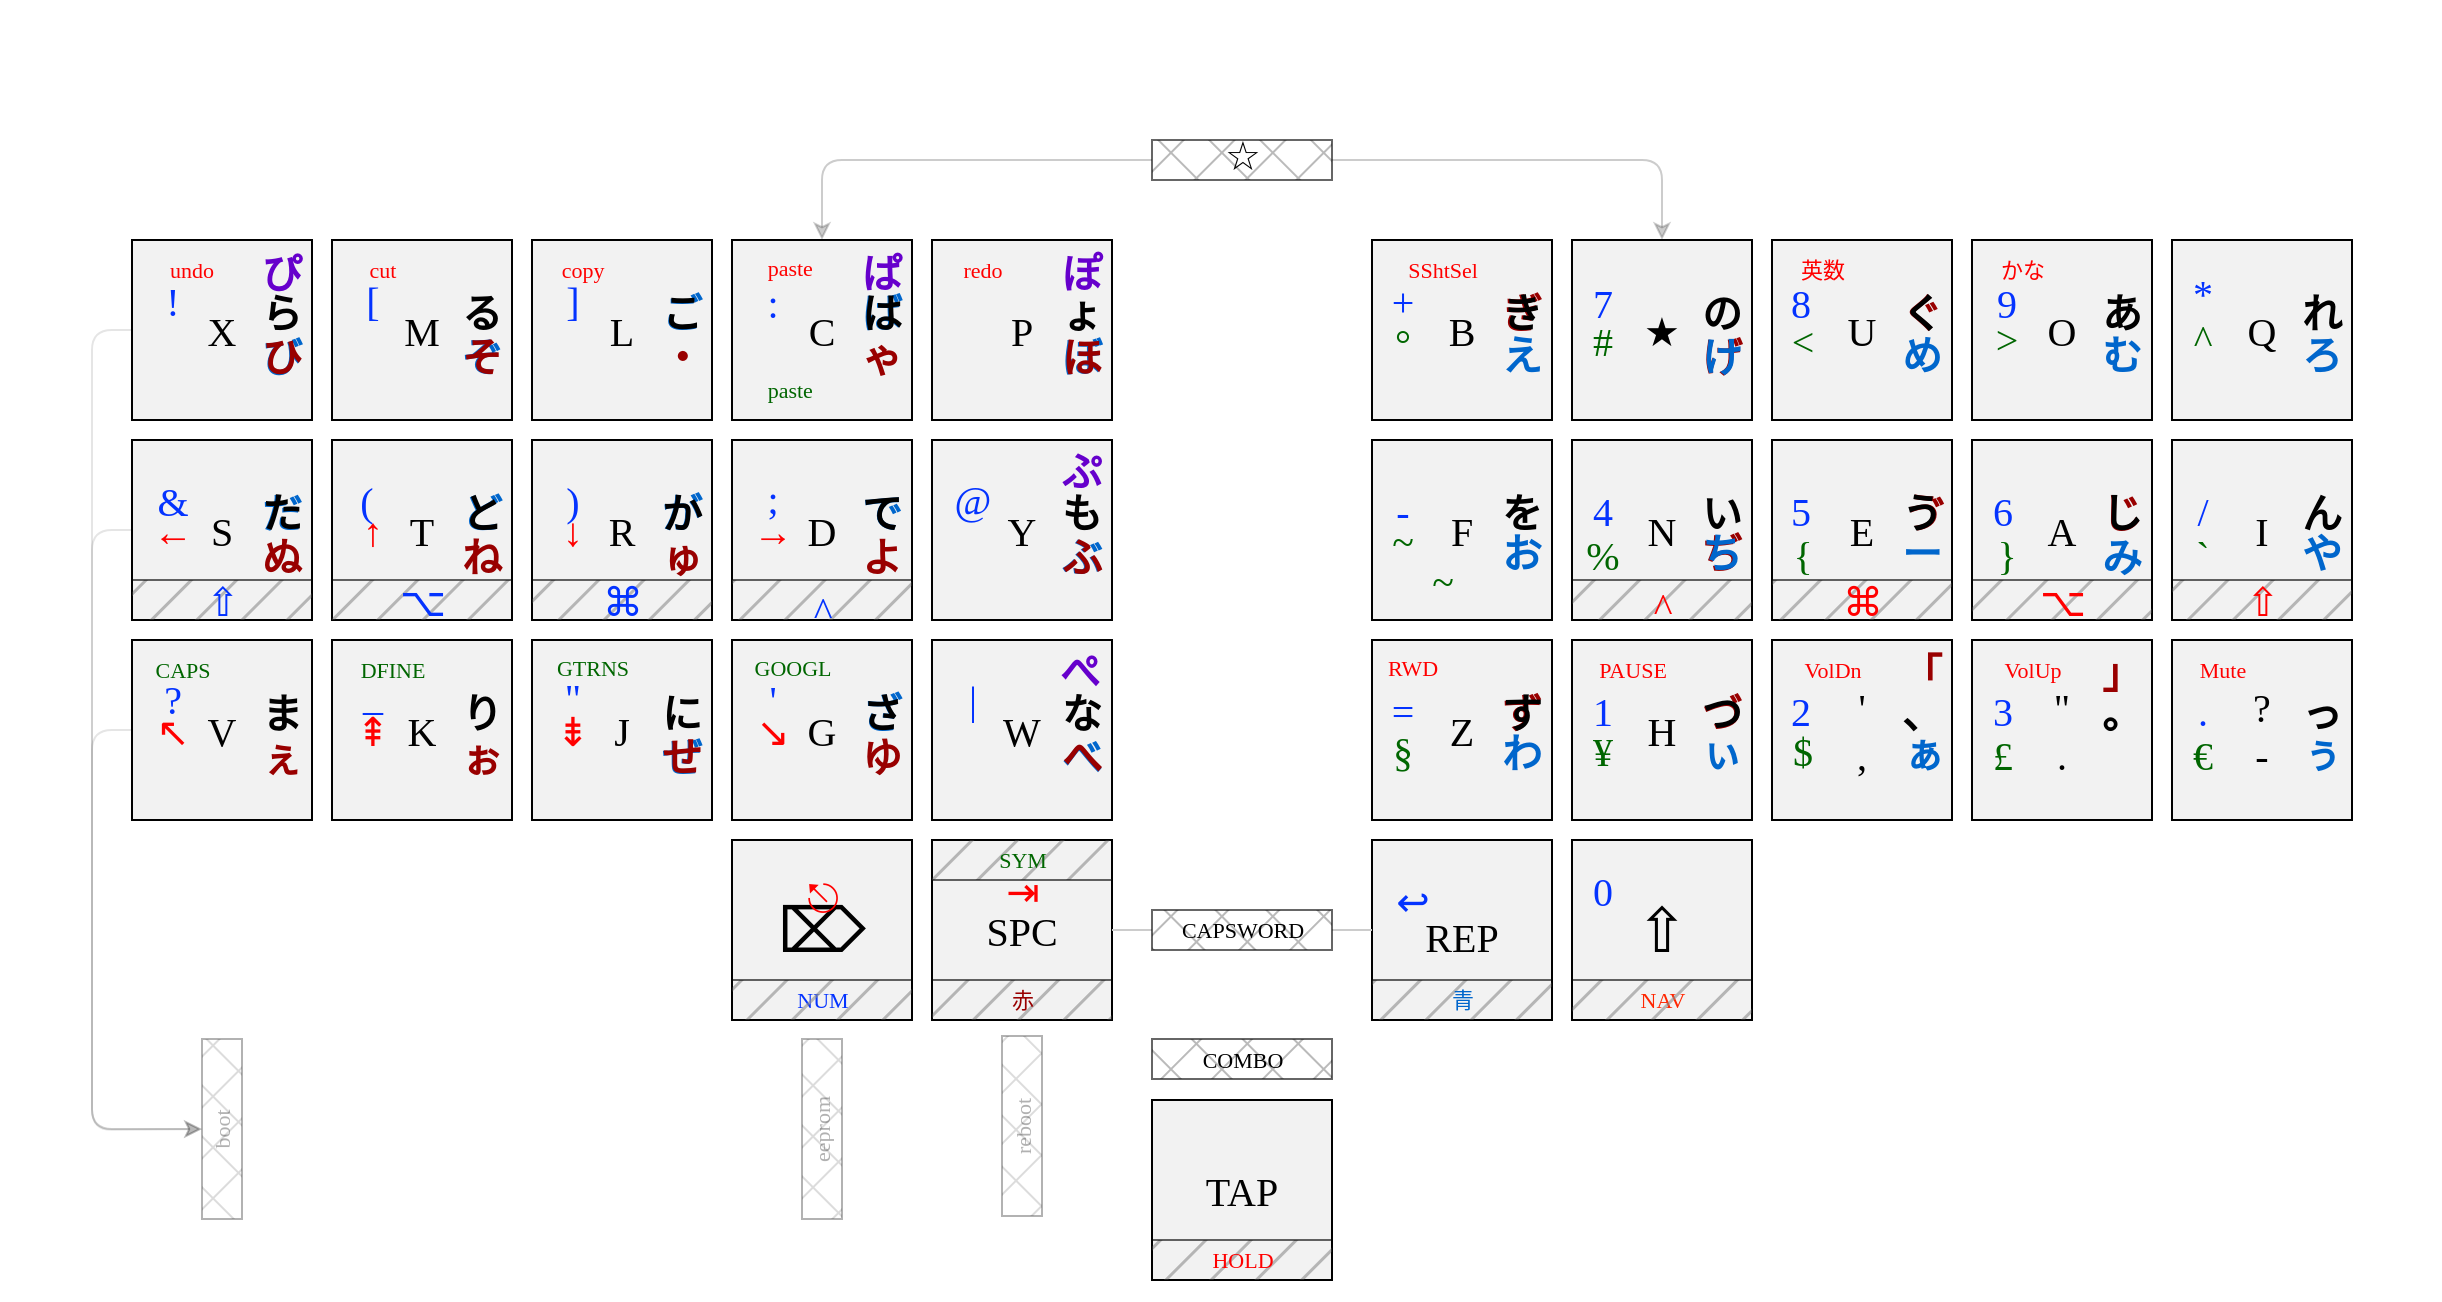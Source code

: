 <mxfile version="24.6.4" type="github">
  <diagram id="D3b2O7mXZaBLHZMrj7lS" name="Page-1">
    <mxGraphModel dx="1217" dy="352" grid="1" gridSize="10" guides="1" tooltips="1" connect="1" arrows="1" fold="1" page="1" pageScale="1" pageWidth="827" pageHeight="2569" math="0" shadow="0">
      <root>
        <mxCell id="0" />
        <mxCell id="1" parent="0" />
        <mxCell id="OB1SwUoOK8lVcQ6QnIss-114" value="" style="rounded=0;whiteSpace=wrap;html=1;strokeColor=none;" parent="1" vertex="1">
          <mxGeometry x="-196" width="1220" height="650" as="geometry" />
        </mxCell>
        <mxCell id="BBY4bCGRp7vgqfXarrWV-56" value="TAP" style="rounded=0;whiteSpace=wrap;html=1;fontFamily=Source Code Pro;fontSource=https%3A%2F%2Ffonts.googleapis.com%2Fcss%3Ffamily%3DSource%2BCode%2BPro;fillColor=#F2F2F2;fontSize=20;" parent="1" vertex="1">
          <mxGeometry x="380" y="550" width="90" height="90" as="geometry" />
        </mxCell>
        <mxCell id="jyPOKYWJDwKyRrshBXNK-14" value="G" style="rounded=0;whiteSpace=wrap;html=1;fontFamily=Source Code Pro;fontSource=https%3A%2F%2Ffonts.googleapis.com%2Fcss%3Ffamily%3DSource%2BCode%2BPro;fillColor=#F2F2F2;fontSize=20;" parent="1" vertex="1">
          <mxGeometry x="170" y="320" width="90" height="90" as="geometry" />
        </mxCell>
        <mxCell id="jyPOKYWJDwKyRrshBXNK-29" value="H" style="rounded=0;whiteSpace=wrap;html=1;fontFamily=Source Code Pro;fontSource=https%3A%2F%2Ffonts.googleapis.com%2Fcss%3Ffamily%3DSource%2BCode%2BPro;fillColor=#F2F2F2;fontSize=20;" parent="1" vertex="1">
          <mxGeometry x="590" y="320" width="90" height="90" as="geometry" />
        </mxCell>
        <mxCell id="jyPOKYWJDwKyRrshBXNK-26" value="A" style="rounded=0;whiteSpace=wrap;html=1;fontFamily=Source Code Pro;fontSource=https%3A%2F%2Ffonts.googleapis.com%2Fcss%3Ffamily%3DSource%2BCode%2BPro;fillColor=#F2F2F2;fontSize=20;" parent="1" vertex="1">
          <mxGeometry x="790" y="220" width="90" height="90" as="geometry" />
        </mxCell>
        <mxCell id="rx5Ag137ocZ3iWV7Ir7C-75" value="&lt;p style=&quot;margin: 0px; font-style: normal; font-variant-caps: normal; font-stretch: normal; font-size: 20px; line-height: normal; font-family: &amp;quot;Hiragino Sans&amp;quot;; font-size-adjust: none; font-kerning: auto; font-variant-alternates: normal; font-variant-ligatures: normal; font-variant-numeric: normal; font-variant-east-asian: normal; font-variant-position: normal; font-feature-settings: normal; font-optical-sizing: auto; font-variation-settings: normal;&quot;&gt;&lt;b style=&quot;font-size: 20px;&quot;&gt;じ&lt;/b&gt;&lt;/p&gt;" style="text;html=1;strokeColor=none;fillColor=none;align=center;verticalAlign=middle;whiteSpace=wrap;rounded=0;fontColor=#990000;fontSize=20;" parent="1" vertex="1">
          <mxGeometry x="850" y="240" width="30" height="30" as="geometry" />
        </mxCell>
        <mxCell id="rx5Ag137ocZ3iWV7Ir7C-11" value="&lt;p style=&quot;margin: 0px; font-style: normal; font-variant-caps: normal; font-stretch: normal; font-size: 20px; line-height: normal; font-family: &amp;quot;Hiragino Sans&amp;quot;; font-size-adjust: none; font-kerning: auto; font-variant-alternates: normal; font-variant-ligatures: normal; font-variant-numeric: normal; font-variant-east-asian: normal; font-variant-position: normal; font-feature-settings: normal; font-optical-sizing: auto; font-variation-settings: normal;&quot;&gt;&lt;b style=&quot;font-size: 20px;&quot;&gt;し&lt;/b&gt;&lt;/p&gt;" style="text;html=1;strokeColor=none;fillColor=none;align=center;verticalAlign=middle;whiteSpace=wrap;rounded=0;fontSize=20;" parent="1" vertex="1">
          <mxGeometry x="850" y="240" width="30" height="30" as="geometry" />
        </mxCell>
        <mxCell id="jyPOKYWJDwKyRrshBXNK-27" value="I" style="rounded=0;whiteSpace=wrap;html=1;fontFamily=Source Code Pro;fontSource=https%3A%2F%2Ffonts.googleapis.com%2Fcss%3Ffamily%3DSource%2BCode%2BPro;fillColor=#F2F2F2;fontSize=20;" parent="1" vertex="1">
          <mxGeometry x="890" y="220" width="90" height="90" as="geometry" />
        </mxCell>
        <mxCell id="BBY4bCGRp7vgqfXarrWV-3" value="" style="rounded=0;whiteSpace=wrap;html=1;fontFamily=Source Code Pro;fontSource=https%3A%2F%2Ffonts.googleapis.com%2Fcss%3Ffamily%3DSource%2BCode%2BPro;fillColor=#8C8C8C;fontSize=20;fillStyle=hatch;gradientColor=none;glass=0;shadow=0;opacity=60;" parent="1" vertex="1">
          <mxGeometry x="890" y="290" width="90" height="20" as="geometry" />
        </mxCell>
        <mxCell id="BBY4bCGRp7vgqfXarrWV-16" value="" style="rounded=0;whiteSpace=wrap;html=1;fontFamily=Source Code Pro;fontSource=https%3A%2F%2Ffonts.googleapis.com%2Fcss%3Ffamily%3DSource%2BCode%2BPro;fillColor=#8C8C8C;fontSize=20;fillStyle=hatch;gradientColor=none;glass=0;shadow=0;opacity=60;" parent="1" vertex="1">
          <mxGeometry x="790" y="290" width="90" height="20" as="geometry" />
        </mxCell>
        <mxCell id="jyPOKYWJDwKyRrshBXNK-25" value="E" style="rounded=0;whiteSpace=wrap;html=1;fontFamily=Source Code Pro;fontSource=https%3A%2F%2Ffonts.googleapis.com%2Fcss%3Ffamily%3DSource%2BCode%2BPro;fillColor=#F2F2F2;fontSize=20;" parent="1" vertex="1">
          <mxGeometry x="690" y="220" width="90" height="90" as="geometry" />
        </mxCell>
        <mxCell id="BBY4bCGRp7vgqfXarrWV-15" value="" style="rounded=0;whiteSpace=wrap;html=1;fontFamily=Source Code Pro;fontSource=https%3A%2F%2Ffonts.googleapis.com%2Fcss%3Ffamily%3DSource%2BCode%2BPro;fillColor=#8C8C8C;fontSize=20;fillStyle=hatch;gradientColor=none;glass=0;shadow=0;opacity=60;" parent="1" vertex="1">
          <mxGeometry x="690" y="290" width="90" height="20" as="geometry" />
        </mxCell>
        <mxCell id="jyPOKYWJDwKyRrshBXNK-24" value="N&lt;font color=&quot;#00cf68&quot; style=&quot;font-size: 20px;&quot;&gt;&lt;br style=&quot;font-size: 20px;&quot;&gt;&lt;/font&gt;" style="rounded=0;whiteSpace=wrap;html=1;fontFamily=Source Code Pro;fontSource=https%3A%2F%2Ffonts.googleapis.com%2Fcss%3Ffamily%3DSource%2BCode%2BPro;fillColor=#F2F2F2;fontSize=20;" parent="1" vertex="1">
          <mxGeometry x="590" y="220" width="90" height="90" as="geometry" />
        </mxCell>
        <mxCell id="BBY4bCGRp7vgqfXarrWV-14" value="" style="rounded=0;whiteSpace=wrap;html=1;fontFamily=Source Code Pro;fontSource=https%3A%2F%2Ffonts.googleapis.com%2Fcss%3Ffamily%3DSource%2BCode%2BPro;fillColor=#8C8C8C;fontSize=20;fillStyle=hatch;gradientColor=none;glass=0;shadow=0;opacity=60;" parent="1" vertex="1">
          <mxGeometry x="590" y="290" width="90" height="20" as="geometry" />
        </mxCell>
        <mxCell id="BBY4bCGRp7vgqfXarrWV-103" style="edgeStyle=orthogonalEdgeStyle;orthogonalLoop=1;jettySize=auto;html=1;opacity=10;" parent="1" source="jyPOKYWJDwKyRrshBXNK-6" target="BBY4bCGRp7vgqfXarrWV-81" edge="1">
          <mxGeometry relative="1" as="geometry">
            <Array as="points">
              <mxPoint x="-150" y="265" />
              <mxPoint x="-150" y="564.5" />
            </Array>
          </mxGeometry>
        </mxCell>
        <mxCell id="jyPOKYWJDwKyRrshBXNK-6" value="S" style="rounded=0;whiteSpace=wrap;html=1;fontFamily=Source Code Pro;fontSource=https%3A%2F%2Ffonts.googleapis.com%2Fcss%3Ffamily%3DSource%2BCode%2BPro;fillColor=#F2F2F2;fontSize=20;" parent="1" vertex="1">
          <mxGeometry x="-130" y="220" width="90" height="90" as="geometry" />
        </mxCell>
        <mxCell id="BBY4bCGRp7vgqfXarrWV-10" value="" style="rounded=0;whiteSpace=wrap;html=1;fontFamily=Source Code Pro;fontSource=https%3A%2F%2Ffonts.googleapis.com%2Fcss%3Ffamily%3DSource%2BCode%2BPro;fillColor=#8C8C8C;fontSize=20;fillStyle=hatch;gradientColor=none;glass=0;shadow=0;opacity=60;" parent="1" vertex="1">
          <mxGeometry x="-130" y="290" width="90" height="20" as="geometry" />
        </mxCell>
        <mxCell id="jyPOKYWJDwKyRrshBXNK-7" value="T" style="rounded=0;whiteSpace=wrap;html=1;fontFamily=Source Code Pro;fontSource=https%3A%2F%2Ffonts.googleapis.com%2Fcss%3Ffamily%3DSource%2BCode%2BPro;fillColor=#F2F2F2;fontSize=20;" parent="1" vertex="1">
          <mxGeometry x="-30" y="220" width="90" height="90" as="geometry" />
        </mxCell>
        <mxCell id="BBY4bCGRp7vgqfXarrWV-11" value="" style="rounded=0;whiteSpace=wrap;html=1;fontFamily=Source Code Pro;fontSource=https%3A%2F%2Ffonts.googleapis.com%2Fcss%3Ffamily%3DSource%2BCode%2BPro;fillColor=#8C8C8C;fontSize=20;fillStyle=hatch;gradientColor=none;glass=0;shadow=0;opacity=60;" parent="1" vertex="1">
          <mxGeometry x="-30" y="290" width="90" height="20" as="geometry" />
        </mxCell>
        <mxCell id="jyPOKYWJDwKyRrshBXNK-8" value="R" style="rounded=0;whiteSpace=wrap;html=1;fontFamily=Source Code Pro;fontSource=https%3A%2F%2Ffonts.googleapis.com%2Fcss%3Ffamily%3DSource%2BCode%2BPro;fillColor=#F2F2F2;fontSize=20;" parent="1" vertex="1">
          <mxGeometry x="70" y="220" width="90" height="90" as="geometry" />
        </mxCell>
        <mxCell id="BBY4bCGRp7vgqfXarrWV-12" value="" style="rounded=0;whiteSpace=wrap;html=1;fontFamily=Source Code Pro;fontSource=https%3A%2F%2Ffonts.googleapis.com%2Fcss%3Ffamily%3DSource%2BCode%2BPro;fillColor=#8C8C8C;fontSize=20;fillStyle=hatch;gradientColor=none;glass=0;shadow=0;opacity=60;" parent="1" vertex="1">
          <mxGeometry x="70" y="290" width="90" height="20" as="geometry" />
        </mxCell>
        <mxCell id="jyPOKYWJDwKyRrshBXNK-9" value="D" style="rounded=0;whiteSpace=wrap;html=1;fontFamily=Source Code Pro;fontSource=https%3A%2F%2Ffonts.googleapis.com%2Fcss%3Ffamily%3DSource%2BCode%2BPro;fillColor=#F2F2F2;fontSize=20;" parent="1" vertex="1">
          <mxGeometry x="170" y="220" width="90" height="90" as="geometry" />
        </mxCell>
        <mxCell id="BBY4bCGRp7vgqfXarrWV-13" value="" style="rounded=0;whiteSpace=wrap;html=1;fontFamily=Source Code Pro;fontSource=https%3A%2F%2Ffonts.googleapis.com%2Fcss%3Ffamily%3DSource%2BCode%2BPro;fillColor=#8C8C8C;fontSize=20;fillStyle=hatch;gradientColor=none;glass=0;shadow=0;opacity=60;" parent="1" vertex="1">
          <mxGeometry x="170" y="290" width="90" height="20" as="geometry" />
        </mxCell>
        <mxCell id="BBY4bCGRp7vgqfXarrWV-105" style="edgeStyle=orthogonalEdgeStyle;orthogonalLoop=1;jettySize=auto;html=1;opacity=10;" parent="1" source="jyPOKYWJDwKyRrshBXNK-1" target="BBY4bCGRp7vgqfXarrWV-81" edge="1">
          <mxGeometry relative="1" as="geometry">
            <Array as="points">
              <mxPoint x="-150" y="165" />
              <mxPoint x="-150" y="565" />
            </Array>
          </mxGeometry>
        </mxCell>
        <mxCell id="jyPOKYWJDwKyRrshBXNK-1" value="X" style="rounded=0;whiteSpace=wrap;html=1;fontFamily=Source Code Pro;fontSource=https%3A%2F%2Ffonts.googleapis.com%2Fcss%3Ffamily%3DSource%2BCode%2BPro;fillColor=#F2F2F2;fontSize=20;" parent="1" vertex="1">
          <mxGeometry x="-130" y="120" width="90" height="90" as="geometry" />
        </mxCell>
        <mxCell id="jyPOKYWJDwKyRrshBXNK-2" value="M" style="rounded=0;whiteSpace=wrap;html=1;fontFamily=Source Code Pro;fontSource=https%3A%2F%2Ffonts.googleapis.com%2Fcss%3Ffamily%3DSource%2BCode%2BPro;fillColor=#F2F2F2;fontSize=20;" parent="1" vertex="1">
          <mxGeometry x="-30" y="120" width="90" height="90" as="geometry" />
        </mxCell>
        <mxCell id="jyPOKYWJDwKyRrshBXNK-3" value="L" style="rounded=0;whiteSpace=wrap;html=1;fontFamily=Source Code Pro;fontSource=https%3A%2F%2Ffonts.googleapis.com%2Fcss%3Ffamily%3DSource%2BCode%2BPro;fillColor=#F2F2F2;fontSize=20;" parent="1" vertex="1">
          <mxGeometry x="70" y="120" width="90" height="90" as="geometry" />
        </mxCell>
        <mxCell id="jyPOKYWJDwKyRrshBXNK-4" value="C" style="rounded=0;whiteSpace=wrap;html=1;fontFamily=Source Code Pro;fontSource=https%3A%2F%2Ffonts.googleapis.com%2Fcss%3Ffamily%3DSource%2BCode%2BPro;fillColor=#F2F2F2;fontSize=20;" parent="1" vertex="1">
          <mxGeometry x="170" y="120" width="90" height="90" as="geometry" />
        </mxCell>
        <mxCell id="jyPOKYWJDwKyRrshBXNK-5" value="&lt;span style=&quot;caret-color: rgb(255, 0, 0);&quot;&gt;P&lt;/span&gt;" style="rounded=0;whiteSpace=wrap;html=1;fontFamily=Source Code Pro;fontSource=https%3A%2F%2Ffonts.googleapis.com%2Fcss%3Ffamily%3DSource%2BCode%2BPro;fillColor=#F2F2F2;fontSize=20;" parent="1" vertex="1">
          <mxGeometry x="270" y="120" width="90" height="90" as="geometry" />
        </mxCell>
        <mxCell id="jyPOKYWJDwKyRrshBXNK-10" value="Y" style="rounded=0;whiteSpace=wrap;html=1;fontFamily=Source Code Pro;fontSource=https%3A%2F%2Ffonts.googleapis.com%2Fcss%3Ffamily%3DSource%2BCode%2BPro;fillColor=#F2F2F2;fontSize=20;" parent="1" vertex="1">
          <mxGeometry x="270" y="220" width="90" height="90" as="geometry" />
        </mxCell>
        <mxCell id="BBY4bCGRp7vgqfXarrWV-104" style="edgeStyle=orthogonalEdgeStyle;orthogonalLoop=1;jettySize=auto;html=1;opacity=10;" parent="1" source="jyPOKYWJDwKyRrshBXNK-11" target="BBY4bCGRp7vgqfXarrWV-81" edge="1">
          <mxGeometry relative="1" as="geometry">
            <Array as="points">
              <mxPoint x="-150" y="365" />
              <mxPoint x="-150" y="564.5" />
            </Array>
          </mxGeometry>
        </mxCell>
        <mxCell id="jyPOKYWJDwKyRrshBXNK-11" value="V" style="rounded=0;whiteSpace=wrap;html=1;fontFamily=Source Code Pro;fontSource=https%3A%2F%2Ffonts.googleapis.com%2Fcss%3Ffamily%3DSource%2BCode%2BPro;fillColor=#F2F2F2;fontSize=20;" parent="1" vertex="1">
          <mxGeometry x="-130" y="320" width="90" height="90" as="geometry" />
        </mxCell>
        <mxCell id="jyPOKYWJDwKyRrshBXNK-12" value="K" style="rounded=0;whiteSpace=wrap;html=1;fontFamily=Source Code Pro;fontSource=https%3A%2F%2Ffonts.googleapis.com%2Fcss%3Ffamily%3DSource%2BCode%2BPro;fillColor=#F2F2F2;fontSize=20;" parent="1" vertex="1">
          <mxGeometry x="-30" y="320" width="90" height="90" as="geometry" />
        </mxCell>
        <mxCell id="jyPOKYWJDwKyRrshBXNK-13" value="J" style="rounded=0;whiteSpace=wrap;html=1;fontFamily=Source Code Pro;fontSource=https%3A%2F%2Ffonts.googleapis.com%2Fcss%3Ffamily%3DSource%2BCode%2BPro;fillColor=#F2F2F2;fontSize=20;" parent="1" vertex="1">
          <mxGeometry x="70" y="320" width="90" height="90" as="geometry" />
        </mxCell>
        <mxCell id="jyPOKYWJDwKyRrshBXNK-15" value="W" style="rounded=0;whiteSpace=wrap;html=1;fontFamily=Source Code Pro;fontSource=https%3A%2F%2Ffonts.googleapis.com%2Fcss%3Ffamily%3DSource%2BCode%2BPro;fillColor=#F2F2F2;fontSize=20;" parent="1" vertex="1">
          <mxGeometry x="270" y="320" width="90" height="90" as="geometry" />
        </mxCell>
        <mxCell id="jyPOKYWJDwKyRrshBXNK-17" value="SPC" style="rounded=0;whiteSpace=wrap;html=1;fontFamily=Source Code Pro;fontSource=https%3A%2F%2Ffonts.googleapis.com%2Fcss%3Ffamily%3DSource%2BCode%2BPro;fillColor=#F2F2F2;fontSize=20;" parent="1" vertex="1">
          <mxGeometry x="270" y="420" width="90" height="90" as="geometry" />
        </mxCell>
        <mxCell id="jyPOKYWJDwKyRrshBXNK-18" value="B" style="rounded=0;whiteSpace=wrap;html=1;fontFamily=Source Code Pro;fontSource=https%3A%2F%2Ffonts.googleapis.com%2Fcss%3Ffamily%3DSource%2BCode%2BPro;fillColor=#F2F2F2;fontSize=20;" parent="1" vertex="1">
          <mxGeometry x="490" y="120" width="90" height="90" as="geometry" />
        </mxCell>
        <mxCell id="jyPOKYWJDwKyRrshBXNK-19" value="★" style="rounded=0;whiteSpace=wrap;html=1;fontFamily=Source Code Pro;fontSource=https%3A%2F%2Ffonts.googleapis.com%2Fcss%3Ffamily%3DSource%2BCode%2BPro;fillColor=#F2F2F2;fontSize=20;" parent="1" vertex="1">
          <mxGeometry x="590" y="120" width="90" height="90" as="geometry" />
        </mxCell>
        <mxCell id="jyPOKYWJDwKyRrshBXNK-20" value="U" style="rounded=0;whiteSpace=wrap;html=1;fontFamily=Source Code Pro;fontSource=https%3A%2F%2Ffonts.googleapis.com%2Fcss%3Ffamily%3DSource%2BCode%2BPro;fillColor=#F2F2F2;fontSize=20;" parent="1" vertex="1">
          <mxGeometry x="690" y="120" width="90" height="90" as="geometry" />
        </mxCell>
        <mxCell id="jyPOKYWJDwKyRrshBXNK-21" value="O" style="rounded=0;whiteSpace=wrap;html=1;fontFamily=Source Code Pro;fontSource=https%3A%2F%2Ffonts.googleapis.com%2Fcss%3Ffamily%3DSource%2BCode%2BPro;fillColor=#F2F2F2;fontSize=20;" parent="1" vertex="1">
          <mxGeometry x="790" y="120" width="90" height="90" as="geometry" />
        </mxCell>
        <mxCell id="jyPOKYWJDwKyRrshBXNK-22" value="Q" style="rounded=0;whiteSpace=wrap;html=1;fontFamily=Source Code Pro;fontSource=https%3A%2F%2Ffonts.googleapis.com%2Fcss%3Ffamily%3DSource%2BCode%2BPro;fillColor=#F2F2F2;fontSize=20;" parent="1" vertex="1">
          <mxGeometry x="890" y="120" width="90" height="90" as="geometry" />
        </mxCell>
        <mxCell id="jyPOKYWJDwKyRrshBXNK-23" value="F" style="rounded=0;whiteSpace=wrap;html=1;fontFamily=Source Code Pro;fontSource=https%3A%2F%2Ffonts.googleapis.com%2Fcss%3Ffamily%3DSource%2BCode%2BPro;fillColor=#F2F2F2;fontSize=20;" parent="1" vertex="1">
          <mxGeometry x="490" y="220" width="90" height="90" as="geometry" />
        </mxCell>
        <mxCell id="jyPOKYWJDwKyRrshBXNK-28" value="Z" style="rounded=0;whiteSpace=wrap;html=1;fontFamily=Source Code Pro;fontSource=https%3A%2F%2Ffonts.googleapis.com%2Fcss%3Ffamily%3DSource%2BCode%2BPro;fillColor=#F2F2F2;fontSize=20;" parent="1" vertex="1">
          <mxGeometry x="490" y="320" width="90" height="90" as="geometry" />
        </mxCell>
        <mxCell id="jyPOKYWJDwKyRrshBXNK-30" value="&#39;&lt;div&gt;,&lt;/div&gt;" style="rounded=0;whiteSpace=wrap;html=1;fontFamily=Source Code Pro;fontSource=https%3A%2F%2Ffonts.googleapis.com%2Fcss%3Ffamily%3DSource%2BCode%2BPro;fillColor=#F2F2F2;fontSize=20;" parent="1" vertex="1">
          <mxGeometry x="690" y="320" width="90" height="90" as="geometry" />
        </mxCell>
        <mxCell id="jyPOKYWJDwKyRrshBXNK-31" value="&quot;&lt;div&gt;.&lt;/div&gt;" style="rounded=0;whiteSpace=wrap;html=1;fontFamily=Source Code Pro;fontSource=https%3A%2F%2Ffonts.googleapis.com%2Fcss%3Ffamily%3DSource%2BCode%2BPro;fillColor=#F2F2F2;fontSize=20;" parent="1" vertex="1">
          <mxGeometry x="790" y="320" width="90" height="90" as="geometry" />
        </mxCell>
        <mxCell id="jyPOKYWJDwKyRrshBXNK-32" value="?&lt;div&gt;-&lt;/div&gt;" style="rounded=0;whiteSpace=wrap;html=1;fontFamily=Source Code Pro;fontSource=https%3A%2F%2Ffonts.googleapis.com%2Fcss%3Ffamily%3DSource%2BCode%2BPro;fillColor=#F2F2F2;fontSize=20;" parent="1" vertex="1">
          <mxGeometry x="890" y="320" width="90" height="90" as="geometry" />
        </mxCell>
        <mxCell id="jyPOKYWJDwKyRrshBXNK-33" value="&lt;font style=&quot;font-size: 20px;&quot;&gt;REP&lt;/font&gt;" style="rounded=0;whiteSpace=wrap;html=1;fontFamily=Source Code Pro;fontSource=https%3A%2F%2Ffonts.googleapis.com%2Fcss%3Ffamily%3DSource%2BCode%2BPro;fillColor=#F2F2F2;fontSize=31;" parent="1" vertex="1">
          <mxGeometry x="490" y="420" width="90" height="90" as="geometry" />
        </mxCell>
        <mxCell id="jyPOKYWJDwKyRrshBXNK-16" value="&lt;font style=&quot;font-size: 31px;&quot;&gt;⌦&lt;br style=&quot;font-size: 31px;&quot;&gt;&lt;/font&gt;" style="rounded=0;whiteSpace=wrap;html=1;fontColor=default;fontFamily=Source Code Pro;fontSource=https%3A%2F%2Ffonts.googleapis.com%2Fcss%3Ffamily%3DSource%2BCode%2BPro;fillColor=#F2F2F2;fontSize=31;" parent="1" vertex="1">
          <mxGeometry x="170" y="420" width="90" height="90" as="geometry" />
        </mxCell>
        <mxCell id="jyPOKYWJDwKyRrshBXNK-34" value="&lt;font style=&quot;font-size: 31px;&quot;&gt;⇧&lt;br style=&quot;border-color: var(--border-color); caret-color: rgb(0, 207, 104); color: rgb(0, 207, 104); font-size: 31px;&quot;&gt;&lt;/font&gt;" style="rounded=0;whiteSpace=wrap;html=1;fontColor=default;fontFamily=Source Code Pro;fontSource=https%3A%2F%2Ffonts.googleapis.com%2Fcss%3Ffamily%3DSource%2BCode%2BPro;fillColor=#F2F2F2;fontSize=31;" parent="1" vertex="1">
          <mxGeometry x="590" y="420" width="90" height="90" as="geometry" />
        </mxCell>
        <mxCell id="rx5Ag137ocZ3iWV7Ir7C-8" value="&lt;p style=&quot;margin: 0px; font-style: normal; font-variant-caps: normal; font-stretch: normal; font-size: 20px; line-height: normal; font-family: &amp;quot;Hiragino Sans&amp;quot;; font-size-adjust: none; font-kerning: auto; font-variant-alternates: normal; font-variant-ligatures: normal; font-variant-numeric: normal; font-variant-east-asian: normal; font-variant-position: normal; font-feature-settings: normal; font-optical-sizing: auto; font-variation-settings: normal;&quot;&gt;&lt;b style=&quot;font-size: 20px;&quot;&gt;っ&lt;/b&gt;&lt;/p&gt;" style="text;html=1;strokeColor=none;fillColor=none;align=center;verticalAlign=middle;whiteSpace=wrap;rounded=0;fontSize=20;" parent="1" vertex="1">
          <mxGeometry x="950" y="340" width="30" height="30" as="geometry" />
        </mxCell>
        <mxCell id="rx5Ag137ocZ3iWV7Ir7C-9" value="&lt;p style=&quot;margin: 0px; font-style: normal; font-variant-caps: normal; font-stretch: normal; font-size: 20px; line-height: normal; font-family: &amp;quot;Hiragino Sans&amp;quot;; font-size-adjust: none; font-kerning: auto; font-variant-alternates: normal; font-variant-ligatures: normal; font-variant-numeric: normal; font-variant-east-asian: normal; font-variant-position: normal; font-feature-settings: normal; font-optical-sizing: auto; font-variation-settings: normal;&quot;&gt;&lt;b style=&quot;font-size: 20px;&quot;&gt;ん&lt;/b&gt;&lt;/p&gt;" style="text;html=1;strokeColor=none;fillColor=none;align=center;verticalAlign=middle;whiteSpace=wrap;rounded=0;fontSize=20;" parent="1" vertex="1">
          <mxGeometry x="950" y="240" width="30" height="30" as="geometry" />
        </mxCell>
        <mxCell id="rx5Ag137ocZ3iWV7Ir7C-10" value="&lt;p style=&quot;margin: 0px; font-style: normal; font-variant-caps: normal; font-stretch: normal; font-size: 20px; line-height: normal; font-family: &amp;quot;Hiragino Sans&amp;quot;; font-size-adjust: none; font-kerning: auto; font-variant-alternates: normal; font-variant-ligatures: normal; font-variant-numeric: normal; font-variant-east-asian: normal; font-variant-position: normal; font-feature-settings: normal; font-optical-sizing: auto; font-variation-settings: normal;&quot;&gt;&lt;b style=&quot;font-size: 20px;&quot;&gt;を&lt;/b&gt;&lt;/p&gt;" style="text;html=1;strokeColor=none;fillColor=none;align=center;verticalAlign=middle;whiteSpace=wrap;rounded=0;fontSize=20;" parent="1" vertex="1">
          <mxGeometry x="550" y="240" width="30" height="30" as="geometry" />
        </mxCell>
        <mxCell id="rx5Ag137ocZ3iWV7Ir7C-12" value="&lt;p style=&quot;margin: 0px; font-style: normal; font-variant-caps: normal; font-stretch: normal; font-size: 20px; line-height: normal; font-family: &amp;quot;Hiragino Sans&amp;quot;; font-size-adjust: none; font-kerning: auto; font-variant-alternates: normal; font-variant-ligatures: normal; font-variant-numeric: normal; font-variant-east-asian: normal; font-variant-position: normal; font-feature-settings: normal; font-optical-sizing: auto; font-variation-settings: normal;&quot;&gt;&lt;b style=&quot;font-size: 20px;&quot;&gt;。&lt;/b&gt;&lt;/p&gt;" style="text;html=1;strokeColor=none;fillColor=none;align=center;verticalAlign=middle;whiteSpace=wrap;rounded=0;fontSize=20;" parent="1" vertex="1">
          <mxGeometry x="850" y="340" width="30" height="30" as="geometry" />
        </mxCell>
        <mxCell id="rx5Ag137ocZ3iWV7Ir7C-14" value="&lt;p style=&quot;margin: 0px; font-style: normal; font-variant-caps: normal; font-stretch: normal; font-size: 20px; line-height: normal; font-family: &amp;quot;Hiragino Sans&amp;quot;; font-size-adjust: none; font-kerning: auto; font-variant-alternates: normal; font-variant-ligatures: normal; font-variant-numeric: normal; font-variant-east-asian: normal; font-variant-position: normal; font-feature-settings: normal; font-optical-sizing: auto; font-variation-settings: normal;&quot;&gt;&lt;b style=&quot;font-size: 20px;&quot;&gt;、&lt;/b&gt;&lt;/p&gt;" style="text;html=1;strokeColor=none;fillColor=none;align=center;verticalAlign=middle;whiteSpace=wrap;rounded=0;fontSize=20;" parent="1" vertex="1">
          <mxGeometry x="750" y="340" width="30" height="30" as="geometry" />
        </mxCell>
        <mxCell id="rx5Ag137ocZ3iWV7Ir7C-15" value="&lt;p style=&quot;margin: 0px; font-style: normal; font-variant-caps: normal; font-stretch: normal; font-size: 20px; line-height: normal; font-family: &amp;quot;Hiragino Sans&amp;quot;; font-size-adjust: none; font-kerning: auto; font-variant-alternates: normal; font-variant-ligatures: normal; font-variant-numeric: normal; font-variant-east-asian: normal; font-variant-position: normal; font-feature-settings: normal; font-optical-sizing: auto; font-variation-settings: normal;&quot;&gt;&lt;b style=&quot;font-size: 20px;&quot;&gt;の&lt;/b&gt;&lt;/p&gt;" style="text;html=1;strokeColor=none;fillColor=none;align=center;verticalAlign=middle;whiteSpace=wrap;rounded=0;fontSize=20;" parent="1" vertex="1">
          <mxGeometry x="650" y="140" width="30" height="30" as="geometry" />
        </mxCell>
        <mxCell id="rx5Ag137ocZ3iWV7Ir7C-19" value="&lt;p style=&quot;margin: 0px; font-style: normal; font-variant-caps: normal; font-stretch: normal; font-size: 20px; line-height: normal; font-family: &amp;quot;Hiragino Sans&amp;quot;; font-size-adjust: none; font-kerning: auto; font-variant-alternates: normal; font-variant-ligatures: normal; font-variant-numeric: normal; font-variant-east-asian: normal; font-variant-position: normal; font-feature-settings: normal; font-optical-sizing: auto; font-variation-settings: normal;&quot;&gt;&lt;b style=&quot;font-size: 20px;&quot;&gt;れ&lt;/b&gt;&lt;/p&gt;" style="text;html=1;strokeColor=none;fillColor=none;align=center;verticalAlign=middle;whiteSpace=wrap;rounded=0;fontSize=20;" parent="1" vertex="1">
          <mxGeometry x="950" y="140" width="30" height="30" as="geometry" />
        </mxCell>
        <mxCell id="rx5Ag137ocZ3iWV7Ir7C-20" value="&lt;p style=&quot;margin: 0px; font-style: normal; font-variant-caps: normal; font-stretch: normal; font-size: 20px; line-height: normal; font-family: &amp;quot;Hiragino Sans&amp;quot;; font-size-adjust: none; font-kerning: auto; font-variant-alternates: normal; font-variant-ligatures: normal; font-variant-numeric: normal; font-variant-east-asian: normal; font-variant-position: normal; font-feature-settings: normal; font-optical-sizing: auto; font-variation-settings: normal;&quot;&gt;&lt;b style=&quot;font-size: 20px;&quot;&gt;あ&lt;/b&gt;&lt;/p&gt;" style="text;html=1;strokeColor=none;fillColor=none;align=center;verticalAlign=middle;whiteSpace=wrap;rounded=0;fontSize=20;" parent="1" vertex="1">
          <mxGeometry x="850" y="140" width="30" height="30" as="geometry" />
        </mxCell>
        <mxCell id="rx5Ag137ocZ3iWV7Ir7C-27" value="&lt;p style=&quot;margin: 0px; font-style: normal; font-variant-caps: normal; font-stretch: normal; font-size: 20px; line-height: normal; font-family: &amp;quot;Hiragino Sans&amp;quot;; font-size-adjust: none; font-kerning: auto; font-variant-alternates: normal; font-variant-ligatures: normal; font-variant-numeric: normal; font-variant-east-asian: normal; font-variant-position: normal; font-feature-settings: normal; font-optical-sizing: auto; font-variation-settings: normal;&quot;&gt;&lt;b style=&quot;font-size: 20px;&quot;&gt;ま&lt;/b&gt;&lt;/p&gt;" style="text;html=1;strokeColor=none;fillColor=none;align=center;verticalAlign=middle;whiteSpace=wrap;rounded=0;fontSize=20;" parent="1" vertex="1">
          <mxGeometry x="-70" y="340" width="30" height="30" as="geometry" />
        </mxCell>
        <mxCell id="rx5Ag137ocZ3iWV7Ir7C-28" value="&lt;p style=&quot;margin: 0px; font-style: normal; font-variant-caps: normal; font-stretch: normal; font-size: 20px; line-height: normal; font-family: &amp;quot;Hiragino Sans&amp;quot;; font-size-adjust: none; font-kerning: auto; font-variant-alternates: normal; font-variant-ligatures: normal; font-variant-numeric: normal; font-variant-east-asian: normal; font-variant-position: normal; font-feature-settings: normal; font-optical-sizing: auto; font-variation-settings: normal;&quot;&gt;&lt;b style=&quot;font-size: 20px;&quot;&gt;な&lt;/b&gt;&lt;/p&gt;" style="text;html=1;strokeColor=none;fillColor=none;align=center;verticalAlign=middle;whiteSpace=wrap;rounded=0;fontSize=20;" parent="1" vertex="1">
          <mxGeometry x="330" y="340" width="30" height="30" as="geometry" />
        </mxCell>
        <mxCell id="rx5Ag137ocZ3iWV7Ir7C-29" value="&lt;p style=&quot;margin: 0px; font-style: normal; font-variant-caps: normal; font-stretch: normal; font-size: 20px; line-height: normal; font-family: &amp;quot;Hiragino Sans&amp;quot;; font-size-adjust: none; font-kerning: auto; font-variant-alternates: normal; font-variant-ligatures: normal; font-variant-numeric: normal; font-variant-east-asian: normal; font-variant-position: normal; font-feature-settings: normal; font-optical-sizing: auto; font-variation-settings: normal;&quot;&gt;&lt;b style=&quot;font-size: 20px;&quot;&gt;り&lt;/b&gt;&lt;/p&gt;" style="text;html=1;strokeColor=none;fillColor=none;align=center;verticalAlign=middle;whiteSpace=wrap;rounded=0;fontSize=20;" parent="1" vertex="1">
          <mxGeometry x="30" y="340" width="30" height="30" as="geometry" />
        </mxCell>
        <mxCell id="rx5Ag137ocZ3iWV7Ir7C-30" value="&lt;p style=&quot;margin: 0px; font-style: normal; font-variant-caps: normal; font-stretch: normal; font-size: 20px; line-height: normal; font-family: &amp;quot;Hiragino Sans&amp;quot;; font-size-adjust: none; font-kerning: auto; font-variant-alternates: normal; font-variant-ligatures: normal; font-variant-numeric: normal; font-variant-east-asian: normal; font-variant-position: normal; font-feature-settings: normal; font-optical-sizing: auto; font-variation-settings: normal;&quot;&gt;&lt;b style=&quot;font-size: 20px;&quot;&gt;も&lt;/b&gt;&lt;/p&gt;" style="text;html=1;strokeColor=none;fillColor=none;align=center;verticalAlign=middle;whiteSpace=wrap;rounded=0;fontSize=20;" parent="1" vertex="1">
          <mxGeometry x="330" y="240" width="30" height="30" as="geometry" />
        </mxCell>
        <mxCell id="rx5Ag137ocZ3iWV7Ir7C-31" value="&lt;p style=&quot;margin: 0px; font-style: normal; font-variant-caps: normal; font-stretch: normal; font-size: 20px; line-height: normal; font-family: &amp;quot;Hiragino Sans&amp;quot;; font-size-adjust: none; font-kerning: auto; font-variant-alternates: normal; font-variant-ligatures: normal; font-variant-numeric: normal; font-variant-east-asian: normal; font-variant-position: normal; font-feature-settings: normal; font-optical-sizing: auto; font-variation-settings: normal;&quot;&gt;&lt;b style=&quot;font-size: 20px;&quot;&gt;に&lt;/b&gt;&lt;/p&gt;" style="text;html=1;strokeColor=none;fillColor=none;align=center;verticalAlign=middle;whiteSpace=wrap;rounded=0;fontSize=20;" parent="1" vertex="1">
          <mxGeometry x="130" y="340" width="30" height="30" as="geometry" />
        </mxCell>
        <mxCell id="rx5Ag137ocZ3iWV7Ir7C-32" value="&lt;p style=&quot;margin: 0px; font-style: normal; font-variant-caps: normal; font-stretch: normal; font-size: 20px; line-height: normal; font-family: &amp;quot;Hiragino Sans&amp;quot;; font-size-adjust: none; font-kerning: auto; font-variant-alternates: normal; font-variant-ligatures: normal; font-variant-numeric: normal; font-variant-east-asian: normal; font-variant-position: normal; font-feature-settings: normal; font-optical-sizing: auto; font-variation-settings: normal;&quot;&gt;&lt;b style=&quot;font-size: 20px;&quot;&gt;ょ&lt;/b&gt;&lt;/p&gt;" style="text;html=1;strokeColor=none;fillColor=none;align=center;verticalAlign=middle;whiteSpace=wrap;rounded=0;fontSize=20;" parent="1" vertex="1">
          <mxGeometry x="330" y="140" width="30" height="30" as="geometry" />
        </mxCell>
        <mxCell id="rx5Ag137ocZ3iWV7Ir7C-35" value="&lt;p style=&quot;margin: 0px; font-style: normal; font-variant-caps: normal; font-stretch: normal; font-size: 20px; line-height: normal; font-family: &amp;quot;Hiragino Sans&amp;quot;; font-size-adjust: none; font-kerning: auto; font-variant-alternates: normal; font-variant-ligatures: normal; font-variant-numeric: normal; font-variant-east-asian: normal; font-variant-position: normal; font-feature-settings: normal; font-optical-sizing: auto; font-variation-settings: normal;&quot;&gt;&lt;b style=&quot;font-size: 20px;&quot;&gt;ぇ&lt;/b&gt;&lt;/p&gt;" style="text;html=1;strokeColor=none;fillColor=none;align=center;verticalAlign=middle;whiteSpace=wrap;rounded=0;fontColor=#990000;fontSize=20;" parent="1" vertex="1">
          <mxGeometry x="-70" y="362" width="30" height="30" as="geometry" />
        </mxCell>
        <mxCell id="rx5Ag137ocZ3iWV7Ir7C-37" value="&lt;p style=&quot;margin: 0px; font-style: normal; font-variant-caps: normal; font-stretch: normal; font-size: 20px; line-height: normal; font-family: &amp;quot;Hiragino Sans&amp;quot;; font-size-adjust: none; font-kerning: auto; font-variant-alternates: normal; font-variant-ligatures: normal; font-variant-numeric: normal; font-variant-east-asian: normal; font-variant-position: normal; font-feature-settings: normal; font-optical-sizing: auto; font-variation-settings: normal;&quot;&gt;&lt;b style=&quot;font-size: 20px;&quot;&gt;る&lt;/b&gt;&lt;/p&gt;" style="text;html=1;strokeColor=none;fillColor=none;align=center;verticalAlign=middle;whiteSpace=wrap;rounded=0;fontSize=20;" parent="1" vertex="1">
          <mxGeometry x="30" y="140" width="30" height="30" as="geometry" />
        </mxCell>
        <mxCell id="rx5Ag137ocZ3iWV7Ir7C-41" value="&lt;p style=&quot;margin: 0px; font-style: normal; font-variant-caps: normal; font-stretch: normal; font-size: 20px; line-height: normal; font-family: &amp;quot;Hiragino Sans&amp;quot;; font-size-adjust: none; font-kerning: auto; font-variant-alternates: normal; font-variant-ligatures: normal; font-variant-numeric: normal; font-variant-east-asian: normal; font-variant-position: normal; font-feature-settings: normal; font-optical-sizing: auto; font-variation-settings: normal;&quot;&gt;&lt;b style=&quot;font-size: 20px;&quot;&gt;ぉ&lt;/b&gt;&lt;/p&gt;" style="text;html=1;strokeColor=none;fillColor=none;align=center;verticalAlign=middle;whiteSpace=wrap;rounded=0;fontColor=#990000;fontSize=20;" parent="1" vertex="1">
          <mxGeometry x="30" y="362" width="30" height="30" as="geometry" />
        </mxCell>
        <mxCell id="rx5Ag137ocZ3iWV7Ir7C-43" value="&lt;p style=&quot;margin: 0px; font-style: normal; font-variant-caps: normal; font-stretch: normal; font-size: 20px; line-height: normal; font-family: &amp;quot;Hiragino Sans&amp;quot;; font-size-adjust: none; font-kerning: auto; font-variant-alternates: normal; font-variant-ligatures: normal; font-variant-numeric: normal; font-variant-east-asian: normal; font-variant-position: normal; font-feature-settings: normal; font-optical-sizing: auto; font-variation-settings: normal;&quot;&gt;&lt;b style=&quot;font-size: 20px;&quot;&gt;ゆ&lt;/b&gt;&lt;/p&gt;" style="text;html=1;strokeColor=none;fillColor=none;align=center;verticalAlign=middle;whiteSpace=wrap;rounded=0;fontColor=#990000;fontSize=20;" parent="1" vertex="1">
          <mxGeometry x="230" y="362" width="30" height="30" as="geometry" />
        </mxCell>
        <mxCell id="rx5Ag137ocZ3iWV7Ir7C-46" value="&lt;p style=&quot;margin: 0px; font-style: normal; font-variant-caps: normal; font-stretch: normal; font-size: 20px; line-height: normal; font-family: &amp;quot;Hiragino Sans&amp;quot;; font-size-adjust: none; font-kerning: auto; font-variant-alternates: normal; font-variant-ligatures: normal; font-variant-numeric: normal; font-variant-east-asian: normal; font-variant-position: normal; font-feature-settings: normal; font-optical-sizing: auto; font-variation-settings: normal;&quot;&gt;&lt;b style=&quot;font-size: 20px;&quot;&gt;ら&lt;/b&gt;&lt;/p&gt;" style="text;html=1;strokeColor=none;fillColor=none;align=center;verticalAlign=middle;whiteSpace=wrap;rounded=0;fontSize=20;" parent="1" vertex="1">
          <mxGeometry x="-70" y="140" width="30" height="30" as="geometry" />
        </mxCell>
        <mxCell id="rx5Ag137ocZ3iWV7Ir7C-49" value="&lt;p style=&quot;margin: 0px; font-style: normal; font-variant-caps: normal; font-stretch: normal; font-size: 20px; line-height: normal; font-family: &amp;quot;Hiragino Sans&amp;quot;; font-size-adjust: none; font-kerning: auto; font-variant-alternates: normal; font-variant-ligatures: normal; font-variant-numeric: normal; font-variant-east-asian: normal; font-variant-position: normal; font-feature-settings: normal; font-optical-sizing: auto; font-variation-settings: normal;&quot;&gt;&lt;b style=&quot;font-size: 20px;&quot;&gt;・&lt;/b&gt;&lt;/p&gt;" style="text;html=1;strokeColor=none;fillColor=none;align=center;verticalAlign=middle;whiteSpace=wrap;rounded=0;fontColor=#990000;fontSize=20;" parent="1" vertex="1">
          <mxGeometry x="130" y="162" width="30" height="30" as="geometry" />
        </mxCell>
        <mxCell id="rx5Ag137ocZ3iWV7Ir7C-51" value="&lt;p style=&quot;margin: 0px; font-style: normal; font-variant-caps: normal; font-stretch: normal; font-size: 20px; line-height: normal; font-family: &amp;quot;Hiragino Sans&amp;quot;; font-size-adjust: none; font-kerning: auto; font-variant-alternates: normal; font-variant-ligatures: normal; font-variant-numeric: normal; font-variant-east-asian: normal; font-variant-position: normal; font-feature-settings: normal; font-optical-sizing: auto; font-variation-settings: normal;&quot;&gt;&lt;b style=&quot;font-size: 20px;&quot;&gt;ぬ&lt;/b&gt;&lt;/p&gt;" style="text;html=1;strokeColor=none;fillColor=none;align=center;verticalAlign=middle;whiteSpace=wrap;rounded=0;fontColor=#990000;fontSize=20;" parent="1" vertex="1">
          <mxGeometry x="-70" y="262" width="30" height="30" as="geometry" />
        </mxCell>
        <mxCell id="rx5Ag137ocZ3iWV7Ir7C-52" value="&lt;p style=&quot;margin: 0px; font-style: normal; font-variant-caps: normal; font-stretch: normal; font-size: 20px; line-height: normal; font-family: &amp;quot;Hiragino Sans&amp;quot;; font-size-adjust: none; font-kerning: auto; font-variant-alternates: normal; font-variant-ligatures: normal; font-variant-numeric: normal; font-variant-east-asian: normal; font-variant-position: normal; font-feature-settings: normal; font-optical-sizing: auto; font-variation-settings: normal;&quot;&gt;&lt;b style=&quot;font-size: 20px;&quot;&gt;ね&lt;/b&gt;&lt;/p&gt;" style="text;html=1;strokeColor=none;fillColor=none;align=center;verticalAlign=middle;whiteSpace=wrap;rounded=0;fontColor=#990000;fontSize=20;" parent="1" vertex="1">
          <mxGeometry x="30" y="262" width="30" height="30" as="geometry" />
        </mxCell>
        <mxCell id="rx5Ag137ocZ3iWV7Ir7C-53" value="&lt;p style=&quot;margin: 0px; font-style: normal; font-variant-caps: normal; font-stretch: normal; font-size: 20px; line-height: normal; font-family: &amp;quot;Hiragino Sans&amp;quot;; font-size-adjust: none; font-kerning: auto; font-variant-alternates: normal; font-variant-ligatures: normal; font-variant-numeric: normal; font-variant-east-asian: normal; font-variant-position: normal; font-feature-settings: normal; font-optical-sizing: auto; font-variation-settings: normal;&quot;&gt;&lt;b style=&quot;font-size: 20px;&quot;&gt;ゅ&lt;/b&gt;&lt;/p&gt;" style="text;html=1;strokeColor=none;fillColor=none;align=center;verticalAlign=middle;whiteSpace=wrap;rounded=0;fontColor=#990000;fontSize=20;" parent="1" vertex="1">
          <mxGeometry x="130" y="262" width="30" height="30" as="geometry" />
        </mxCell>
        <mxCell id="rx5Ag137ocZ3iWV7Ir7C-54" value="&lt;p style=&quot;margin: 0px; font-style: normal; font-variant-caps: normal; font-stretch: normal; font-size: 20px; line-height: normal; font-family: &amp;quot;Hiragino Sans&amp;quot;; font-size-adjust: none; font-kerning: auto; font-variant-alternates: normal; font-variant-ligatures: normal; font-variant-numeric: normal; font-variant-east-asian: normal; font-variant-position: normal; font-feature-settings: normal; font-optical-sizing: auto; font-variation-settings: normal;&quot;&gt;&lt;b style=&quot;font-size: 20px;&quot;&gt;よ&lt;/b&gt;&lt;/p&gt;" style="text;html=1;strokeColor=none;fillColor=none;align=center;verticalAlign=middle;whiteSpace=wrap;rounded=0;fontColor=#990000;fontSize=20;" parent="1" vertex="1">
          <mxGeometry x="230" y="262" width="30" height="30" as="geometry" />
        </mxCell>
        <mxCell id="rx5Ag137ocZ3iWV7Ir7C-57" value="&lt;p style=&quot;margin: 0px; font-style: normal; font-variant-caps: normal; font-stretch: normal; font-size: 20px; line-height: normal; font-family: &amp;quot;Hiragino Sans&amp;quot;; font-size-adjust: none; font-kerning: auto; font-variant-alternates: normal; font-variant-ligatures: normal; font-variant-numeric: normal; font-variant-east-asian: normal; font-variant-position: normal; font-feature-settings: normal; font-optical-sizing: auto; font-variation-settings: normal;&quot;&gt;&lt;b style=&quot;font-size: 20px;&quot;&gt;ぅ&lt;/b&gt;&lt;/p&gt;" style="text;html=1;strokeColor=none;fillColor=none;align=center;verticalAlign=middle;whiteSpace=wrap;rounded=0;fontColor=#0066CC;fontSize=20;" parent="1" vertex="1">
          <mxGeometry x="950" y="360" width="30" height="30" as="geometry" />
        </mxCell>
        <mxCell id="rx5Ag137ocZ3iWV7Ir7C-58" value="&lt;p style=&quot;margin: 0px; font-style: normal; font-variant-caps: normal; font-stretch: normal; font-size: 20px; line-height: normal; font-family: &amp;quot;Hiragino Sans&amp;quot;; font-size-adjust: none; font-kerning: auto; font-variant-alternates: normal; font-variant-ligatures: normal; font-variant-numeric: normal; font-variant-east-asian: normal; font-variant-position: normal; font-feature-settings: normal; font-optical-sizing: auto; font-variation-settings: normal;&quot;&gt;&lt;b style=&quot;font-size: 20px;&quot;&gt;お&lt;/b&gt;&lt;/p&gt;" style="text;html=1;strokeColor=none;fillColor=none;align=center;verticalAlign=middle;whiteSpace=wrap;rounded=0;fontColor=#0066CC;fontSize=20;" parent="1" vertex="1">
          <mxGeometry x="550" y="260" width="30" height="30" as="geometry" />
        </mxCell>
        <mxCell id="rx5Ag137ocZ3iWV7Ir7C-60" value="&lt;p style=&quot;margin: 0px; font-style: normal; font-variant-caps: normal; font-stretch: normal; font-size: 20px; line-height: normal; font-family: &amp;quot;Hiragino Sans&amp;quot;; font-size-adjust: none; font-kerning: auto; font-variant-alternates: normal; font-variant-ligatures: normal; font-variant-numeric: normal; font-variant-east-asian: normal; font-variant-position: normal; font-feature-settings: normal; font-optical-sizing: auto; font-variation-settings: normal;&quot;&gt;&lt;b style=&quot;font-size: 20px;&quot;&gt;ー&lt;/b&gt;&lt;/p&gt;" style="text;html=1;strokeColor=none;fillColor=none;align=center;verticalAlign=middle;whiteSpace=wrap;rounded=0;fontColor=#0066CC;fontSize=20;" parent="1" vertex="1">
          <mxGeometry x="750" y="260" width="30" height="30" as="geometry" />
        </mxCell>
        <mxCell id="rx5Ag137ocZ3iWV7Ir7C-61" value="&lt;p style=&quot;margin: 0px; font-style: normal; font-variant-caps: normal; font-stretch: normal; font-size: 20px; line-height: normal; font-family: &amp;quot;Hiragino Sans&amp;quot;; font-size-adjust: none; font-kerning: auto; font-variant-alternates: normal; font-variant-ligatures: normal; font-variant-numeric: normal; font-variant-east-asian: normal; font-variant-position: normal; font-feature-settings: normal; font-optical-sizing: auto; font-variation-settings: normal;&quot;&gt;&lt;b style=&quot;font-size: 20px;&quot;&gt;み&lt;/b&gt;&lt;/p&gt;" style="text;html=1;strokeColor=none;fillColor=none;align=center;verticalAlign=middle;whiteSpace=wrap;rounded=0;fontColor=#0066CC;fontSize=20;" parent="1" vertex="1">
          <mxGeometry x="850" y="262" width="30" height="30" as="geometry" />
        </mxCell>
        <mxCell id="rx5Ag137ocZ3iWV7Ir7C-62" value="&lt;p style=&quot;margin: 0px; font-style: normal; font-variant-caps: normal; font-stretch: normal; font-size: 20px; line-height: normal; font-family: &amp;quot;Hiragino Sans&amp;quot;; font-size-adjust: none; font-kerning: auto; font-variant-alternates: normal; font-variant-ligatures: normal; font-variant-numeric: normal; font-variant-east-asian: normal; font-variant-position: normal; font-feature-settings: normal; font-optical-sizing: auto; font-variation-settings: normal;&quot;&gt;&lt;b style=&quot;font-size: 20px;&quot;&gt;や&lt;/b&gt;&lt;/p&gt;" style="text;html=1;strokeColor=none;fillColor=none;align=center;verticalAlign=middle;whiteSpace=wrap;rounded=0;fontColor=#0066CC;fontSize=20;" parent="1" vertex="1">
          <mxGeometry x="950" y="260" width="30" height="30" as="geometry" />
        </mxCell>
        <mxCell id="rx5Ag137ocZ3iWV7Ir7C-63" value="&lt;p style=&quot;margin: 0px; font-style: normal; font-variant-caps: normal; font-stretch: normal; font-size: 20px; line-height: normal; font-family: &amp;quot;Hiragino Sans&amp;quot;; font-size-adjust: none; font-kerning: auto; font-variant-alternates: normal; font-variant-ligatures: normal; font-variant-numeric: normal; font-variant-east-asian: normal; font-variant-position: normal; font-feature-settings: normal; font-optical-sizing: auto; font-variation-settings: normal;&quot;&gt;&lt;b style=&quot;font-size: 20px;&quot;&gt;ろ&lt;/b&gt;&lt;/p&gt;" style="text;html=1;strokeColor=none;fillColor=none;align=center;verticalAlign=middle;whiteSpace=wrap;rounded=0;fontColor=#0066CC;fontSize=20;" parent="1" vertex="1">
          <mxGeometry x="950" y="161" width="30" height="30" as="geometry" />
        </mxCell>
        <mxCell id="rx5Ag137ocZ3iWV7Ir7C-64" value="&lt;p style=&quot;margin: 0px; font-style: normal; font-variant-caps: normal; font-stretch: normal; font-size: 20px; line-height: normal; font-family: &amp;quot;Hiragino Sans&amp;quot;; font-size-adjust: none; font-kerning: auto; font-variant-alternates: normal; font-variant-ligatures: normal; font-variant-numeric: normal; font-variant-east-asian: normal; font-variant-position: normal; font-feature-settings: normal; font-optical-sizing: auto; font-variation-settings: normal;&quot;&gt;&lt;b style=&quot;font-size: 20px;&quot;&gt;む&lt;/b&gt;&lt;/p&gt;" style="text;html=1;strokeColor=none;fillColor=none;align=center;verticalAlign=middle;whiteSpace=wrap;rounded=0;fontColor=#0066CC;fontSize=20;" parent="1" vertex="1">
          <mxGeometry x="850" y="161" width="30" height="30" as="geometry" />
        </mxCell>
        <mxCell id="rx5Ag137ocZ3iWV7Ir7C-65" value="&lt;p style=&quot;margin: 0px; font-style: normal; font-variant-caps: normal; font-stretch: normal; font-size: 20px; line-height: normal; font-family: &amp;quot;Hiragino Sans&amp;quot;; font-size-adjust: none; font-kerning: auto; font-variant-alternates: normal; font-variant-ligatures: normal; font-variant-numeric: normal; font-variant-east-asian: normal; font-variant-position: normal; font-feature-settings: normal; font-optical-sizing: auto; font-variation-settings: normal;&quot;&gt;&lt;b style=&quot;font-size: 20px;&quot;&gt;め&lt;/b&gt;&lt;/p&gt;" style="text;html=1;strokeColor=none;fillColor=none;align=center;verticalAlign=middle;whiteSpace=wrap;rounded=0;fontColor=#0066CC;fontSize=20;" parent="1" vertex="1">
          <mxGeometry x="750" y="161" width="30" height="30" as="geometry" />
        </mxCell>
        <mxCell id="rx5Ag137ocZ3iWV7Ir7C-67" value="&lt;p style=&quot;margin: 0px; font-style: normal; font-variant-caps: normal; font-stretch: normal; font-size: 20px; line-height: normal; font-family: &amp;quot;Hiragino Sans&amp;quot;; font-size-adjust: none; font-kerning: auto; font-variant-alternates: normal; font-variant-ligatures: normal; font-variant-numeric: normal; font-variant-east-asian: normal; font-variant-position: normal; font-feature-settings: normal; font-optical-sizing: auto; font-variation-settings: normal;&quot;&gt;&lt;b style=&quot;font-size: 20px;&quot;&gt;え&lt;/b&gt;&lt;/p&gt;" style="text;html=1;strokeColor=none;fillColor=none;align=center;verticalAlign=middle;whiteSpace=wrap;rounded=0;fontColor=#0066CC;fontSize=20;" parent="1" vertex="1">
          <mxGeometry x="550" y="161" width="30" height="30" as="geometry" />
        </mxCell>
        <mxCell id="rx5Ag137ocZ3iWV7Ir7C-70" value="&lt;p style=&quot;margin: 0px; font-style: normal; font-variant-caps: normal; font-stretch: normal; font-size: 20px; line-height: normal; font-family: &amp;quot;Hiragino Sans&amp;quot;; font-size-adjust: none; font-kerning: auto; font-variant-alternates: normal; font-variant-ligatures: normal; font-variant-numeric: normal; font-variant-east-asian: normal; font-variant-position: normal; font-feature-settings: normal; font-optical-sizing: auto; font-variation-settings: normal;&quot;&gt;&lt;b style=&quot;font-size: 20px;&quot;&gt;づ&lt;/b&gt;&lt;/p&gt;" style="text;html=1;strokeColor=none;fillColor=none;align=center;verticalAlign=middle;whiteSpace=wrap;rounded=0;fontColor=#990000;fontSize=20;" parent="1" vertex="1">
          <mxGeometry x="650" y="342" width="30" height="25" as="geometry" />
        </mxCell>
        <mxCell id="rx5Ag137ocZ3iWV7Ir7C-71" value="&lt;p style=&quot;margin: 0px; font-style: normal; font-variant-caps: normal; font-stretch: normal; font-size: 20px; line-height: normal; font-family: &amp;quot;Hiragino Sans&amp;quot;; font-size-adjust: none; font-kerning: auto; font-variant-alternates: normal; font-variant-ligatures: normal; font-variant-numeric: normal; font-variant-east-asian: normal; font-variant-position: normal; font-feature-settings: normal; font-optical-sizing: auto; font-variation-settings: normal;&quot;&gt;&lt;b style=&quot;font-size: 20px;&quot;&gt;ず&lt;/b&gt;&lt;/p&gt;" style="text;html=1;strokeColor=none;fillColor=none;align=center;verticalAlign=middle;whiteSpace=wrap;rounded=0;fontColor=#990000;fontSize=20;" parent="1" vertex="1">
          <mxGeometry x="550" y="340" width="30" height="30" as="geometry" />
        </mxCell>
        <mxCell id="rx5Ag137ocZ3iWV7Ir7C-72" value="&lt;p style=&quot;margin: 0px; font-style: normal; font-variant-caps: normal; font-stretch: normal; font-size: 20px; line-height: normal; font-family: &amp;quot;Hiragino Sans&amp;quot;; font-size-adjust: none; font-kerning: auto; font-variant-alternates: normal; font-variant-ligatures: normal; font-variant-numeric: normal; font-variant-east-asian: normal; font-variant-position: normal; font-feature-settings: normal; font-optical-sizing: auto; font-variation-settings: normal;&quot;&gt;&lt;b style=&quot;font-size: 20px;&quot;&gt;わ&lt;/b&gt;&lt;/p&gt;" style="text;html=1;strokeColor=none;fillColor=none;align=center;verticalAlign=middle;whiteSpace=wrap;rounded=0;fontColor=#0066CC;fontSize=20;" parent="1" vertex="1">
          <mxGeometry x="550" y="360" width="30" height="30" as="geometry" />
        </mxCell>
        <mxCell id="rx5Ag137ocZ3iWV7Ir7C-73" value="&lt;p style=&quot;margin: 0px; font-style: normal; font-variant-caps: normal; font-stretch: normal; font-size: 20px; line-height: normal; font-family: &amp;quot;Hiragino Sans&amp;quot;; font-size-adjust: none; font-kerning: auto; font-variant-alternates: normal; font-variant-ligatures: normal; font-variant-numeric: normal; font-variant-east-asian: normal; font-variant-position: normal; font-feature-settings: normal; font-optical-sizing: auto; font-variation-settings: normal;&quot;&gt;&lt;b style=&quot;font-size: 20px;&quot;&gt;ぃ&lt;/b&gt;&lt;/p&gt;" style="text;html=1;strokeColor=none;fillColor=none;align=center;verticalAlign=middle;whiteSpace=wrap;rounded=0;fontColor=#0066CC;fontSize=20;" parent="1" vertex="1">
          <mxGeometry x="650" y="360" width="30" height="30" as="geometry" />
        </mxCell>
        <mxCell id="rx5Ag137ocZ3iWV7Ir7C-74" value="&lt;p style=&quot;margin: 0px; font-style: normal; font-variant-caps: normal; font-stretch: normal; font-size: 20px; line-height: normal; font-family: &amp;quot;Hiragino Sans&amp;quot;; font-size-adjust: none; font-kerning: auto; font-variant-alternates: normal; font-variant-ligatures: normal; font-variant-numeric: normal; font-variant-east-asian: normal; font-variant-position: normal; font-feature-settings: normal; font-optical-sizing: auto; font-variation-settings: normal;&quot;&gt;&lt;b style=&quot;font-size: 20px;&quot;&gt;ぁ&lt;/b&gt;&lt;/p&gt;" style="text;html=1;strokeColor=none;fillColor=none;align=center;verticalAlign=middle;whiteSpace=wrap;rounded=0;fontColor=#0066CC;fontSize=20;" parent="1" vertex="1">
          <mxGeometry x="751" y="360" width="30" height="30" as="geometry" />
        </mxCell>
        <mxCell id="rx5Ag137ocZ3iWV7Ir7C-76" value="&lt;p style=&quot;margin: 0px; font-style: normal; font-variant-caps: normal; font-stretch: normal; font-size: 20px; line-height: normal; font-family: &amp;quot;Hiragino Sans&amp;quot;; font-size-adjust: none; font-kerning: auto; font-variant-alternates: normal; font-variant-ligatures: normal; font-variant-numeric: normal; font-variant-east-asian: normal; font-variant-position: normal; font-feature-settings: normal; font-optical-sizing: auto; font-variation-settings: normal;&quot;&gt;&lt;b style=&quot;font-size: 20px;&quot;&gt;ゔ&lt;/b&gt;&lt;/p&gt;" style="text;html=1;strokeColor=none;fillColor=none;align=center;verticalAlign=middle;whiteSpace=wrap;rounded=0;fontColor=#990000;fontSize=20;" parent="1" vertex="1">
          <mxGeometry x="751" y="240" width="30" height="30" as="geometry" />
        </mxCell>
        <mxCell id="rx5Ag137ocZ3iWV7Ir7C-77" value="&lt;p style=&quot;margin: 0px; font-style: normal; font-variant-caps: normal; font-stretch: normal; font-size: 20px; line-height: normal; font-family: &amp;quot;Hiragino Sans&amp;quot;; font-size-adjust: none; font-kerning: auto; font-variant-alternates: normal; font-variant-ligatures: normal; font-variant-numeric: normal; font-variant-east-asian: normal; font-variant-position: normal; font-feature-settings: normal; font-optical-sizing: auto; font-variation-settings: normal;&quot;&gt;&lt;b style=&quot;font-size: 20px;&quot;&gt;ぢ&lt;/b&gt;&lt;/p&gt;" style="text;html=1;strokeColor=none;fillColor=none;align=center;verticalAlign=middle;whiteSpace=wrap;rounded=0;fontColor=#990000;fontSize=20;" parent="1" vertex="1">
          <mxGeometry x="650" y="260" width="30" height="30" as="geometry" />
        </mxCell>
        <mxCell id="rx5Ag137ocZ3iWV7Ir7C-78" value="&lt;p style=&quot;margin: 0px; font-style: normal; font-variant-caps: normal; font-stretch: normal; font-size: 20px; line-height: normal; font-family: &amp;quot;Hiragino Sans&amp;quot;; font-size-adjust: none; font-kerning: auto; font-variant-alternates: normal; font-variant-ligatures: normal; font-variant-numeric: normal; font-variant-east-asian: normal; font-variant-position: normal; font-feature-settings: normal; font-optical-sizing: auto; font-variation-settings: normal;&quot;&gt;&lt;b style=&quot;font-size: 20px;&quot;&gt;ぐ&lt;/b&gt;&lt;/p&gt;" style="text;html=1;strokeColor=none;fillColor=none;align=center;verticalAlign=middle;whiteSpace=wrap;rounded=0;fontColor=#990000;fontSize=20;" parent="1" vertex="1">
          <mxGeometry x="750" y="140" width="30" height="30" as="geometry" />
        </mxCell>
        <mxCell id="rx5Ag137ocZ3iWV7Ir7C-79" value="&lt;p style=&quot;margin: 0px; font-style: normal; font-variant-caps: normal; font-stretch: normal; font-size: 20px; line-height: normal; font-family: &amp;quot;Hiragino Sans&amp;quot;; font-size-adjust: none; font-kerning: auto; font-variant-alternates: normal; font-variant-ligatures: normal; font-variant-numeric: normal; font-variant-east-asian: normal; font-variant-position: normal; font-feature-settings: normal; font-optical-sizing: auto; font-variation-settings: normal;&quot;&gt;&lt;b style=&quot;font-size: 20px;&quot;&gt;げ&lt;/b&gt;&lt;/p&gt;" style="text;html=1;strokeColor=none;fillColor=none;align=center;verticalAlign=middle;whiteSpace=wrap;rounded=0;fontColor=#990000;fontSize=20;" parent="1" vertex="1">
          <mxGeometry x="650" y="162" width="30" height="30" as="geometry" />
        </mxCell>
        <mxCell id="rx5Ag137ocZ3iWV7Ir7C-80" value="&lt;p style=&quot;margin: 0px; font-style: normal; font-variant-caps: normal; font-stretch: normal; font-size: 20px; line-height: normal; font-family: &amp;quot;Hiragino Sans&amp;quot;; font-size-adjust: none; font-kerning: auto; font-variant-alternates: normal; font-variant-ligatures: normal; font-variant-numeric: normal; font-variant-east-asian: normal; font-variant-position: normal; font-feature-settings: normal; font-optical-sizing: auto; font-variation-settings: normal;&quot;&gt;&lt;b style=&quot;font-size: 20px;&quot;&gt;ぎ&lt;/b&gt;&lt;/p&gt;" style="text;html=1;strokeColor=none;fillColor=none;align=center;verticalAlign=middle;whiteSpace=wrap;rounded=0;fontColor=#990000;fontSize=20;" parent="1" vertex="1">
          <mxGeometry x="550" y="140" width="30" height="30" as="geometry" />
        </mxCell>
        <mxCell id="rx5Ag137ocZ3iWV7Ir7C-81" value="&lt;p style=&quot;margin: 0px; font-style: normal; font-variant-caps: normal; font-stretch: normal; font-size: 20px; line-height: normal; font-family: &amp;quot;Hiragino Sans&amp;quot;; font-size-adjust: none; font-kerning: auto; font-variant-alternates: normal; font-variant-ligatures: normal; font-variant-numeric: normal; font-variant-east-asian: normal; font-variant-position: normal; font-feature-settings: normal; font-optical-sizing: auto; font-variation-settings: normal;&quot;&gt;&lt;b style=&quot;font-size: 20px;&quot;&gt;べ&lt;/b&gt;&lt;/p&gt;" style="text;html=1;strokeColor=none;fillColor=none;align=center;verticalAlign=middle;whiteSpace=wrap;rounded=0;fontColor=#0066CC;fontSize=20;" parent="1" vertex="1">
          <mxGeometry x="330" y="362" width="30" height="30" as="geometry" />
        </mxCell>
        <mxCell id="rx5Ag137ocZ3iWV7Ir7C-82" value="&lt;p style=&quot;margin: 0px; font-style: normal; font-variant-caps: normal; font-stretch: normal; font-size: 20px; line-height: normal; font-family: &amp;quot;Hiragino Sans&amp;quot;; font-size-adjust: none; font-kerning: auto; font-variant-alternates: normal; font-variant-ligatures: normal; font-variant-numeric: normal; font-variant-east-asian: normal; font-variant-position: normal; font-feature-settings: normal; font-optical-sizing: auto; font-variation-settings: normal;&quot;&gt;&lt;b style=&quot;font-size: 20px;&quot;&gt;ぜ&lt;/b&gt;&lt;/p&gt;" style="text;html=1;strokeColor=none;fillColor=none;align=center;verticalAlign=middle;whiteSpace=wrap;rounded=0;fontColor=#0066CC;fontSize=20;" parent="1" vertex="1">
          <mxGeometry x="130" y="362" width="30" height="30" as="geometry" />
        </mxCell>
        <mxCell id="rx5Ag137ocZ3iWV7Ir7C-83" value="&lt;p style=&quot;margin: 0px; font-style: normal; font-variant-caps: normal; font-stretch: normal; font-size: 20px; line-height: normal; font-family: &amp;quot;Hiragino Sans&amp;quot;; font-size-adjust: none; font-kerning: auto; font-variant-alternates: normal; font-variant-ligatures: normal; font-variant-numeric: normal; font-variant-east-asian: normal; font-variant-position: normal; font-feature-settings: normal; font-optical-sizing: auto; font-variation-settings: normal;&quot;&gt;&lt;b style=&quot;font-size: 20px;&quot;&gt;だ&lt;/b&gt;&lt;/p&gt;" style="text;html=1;strokeColor=none;fillColor=none;align=center;verticalAlign=middle;whiteSpace=wrap;rounded=0;fontColor=#0066CC;fontSize=20;" parent="1" vertex="1">
          <mxGeometry x="-70" y="240" width="30" height="30" as="geometry" />
        </mxCell>
        <mxCell id="rx5Ag137ocZ3iWV7Ir7C-84" value="&lt;p style=&quot;margin: 0px; font-style: normal; font-variant-caps: normal; font-stretch: normal; font-size: 20px; line-height: normal; font-family: &amp;quot;Hiragino Sans&amp;quot;; font-size-adjust: none; font-kerning: auto; font-variant-alternates: normal; font-variant-ligatures: normal; font-variant-numeric: normal; font-variant-east-asian: normal; font-variant-position: normal; font-feature-settings: normal; font-optical-sizing: auto; font-variation-settings: normal;&quot;&gt;&lt;b style=&quot;font-size: 20px;&quot;&gt;ど&lt;/b&gt;&lt;/p&gt;" style="text;html=1;strokeColor=none;fillColor=none;align=center;verticalAlign=middle;whiteSpace=wrap;rounded=0;fontColor=#0066CC;fontSize=20;" parent="1" vertex="1">
          <mxGeometry x="30" y="240" width="30" height="30" as="geometry" />
        </mxCell>
        <mxCell id="rx5Ag137ocZ3iWV7Ir7C-85" value="&lt;p style=&quot;margin: 0px; font-style: normal; font-variant-caps: normal; font-stretch: normal; font-size: 20px; line-height: normal; font-family: &amp;quot;Hiragino Sans&amp;quot;; font-size-adjust: none; font-kerning: auto; font-variant-alternates: normal; font-variant-ligatures: normal; font-variant-numeric: normal; font-variant-east-asian: normal; font-variant-position: normal; font-feature-settings: normal; font-optical-sizing: auto; font-variation-settings: normal;&quot;&gt;&lt;b style=&quot;font-size: 20px;&quot;&gt;が&lt;/b&gt;&lt;/p&gt;" style="text;html=1;strokeColor=none;fillColor=none;align=center;verticalAlign=middle;whiteSpace=wrap;rounded=0;fontColor=#0066CC;fontSize=20;" parent="1" vertex="1">
          <mxGeometry x="130" y="240" width="30" height="30" as="geometry" />
        </mxCell>
        <mxCell id="rx5Ag137ocZ3iWV7Ir7C-86" value="&lt;p style=&quot;margin: 0px; font-style: normal; font-variant-caps: normal; font-stretch: normal; font-size: 20px; line-height: normal; font-family: &amp;quot;Hiragino Sans&amp;quot;; font-size-adjust: none; font-kerning: auto; font-variant-alternates: normal; font-variant-ligatures: normal; font-variant-numeric: normal; font-variant-east-asian: normal; font-variant-position: normal; font-feature-settings: normal; font-optical-sizing: auto; font-variation-settings: normal;&quot;&gt;&lt;b style=&quot;font-size: 20px;&quot;&gt;で&lt;/b&gt;&lt;/p&gt;" style="text;html=1;strokeColor=none;fillColor=none;align=center;verticalAlign=middle;whiteSpace=wrap;rounded=0;fontColor=#0066CC;fontSize=20;" parent="1" vertex="1">
          <mxGeometry x="230" y="240" width="30" height="30" as="geometry" />
        </mxCell>
        <mxCell id="rx5Ag137ocZ3iWV7Ir7C-87" value="&lt;p style=&quot;margin: 0px; font-style: normal; font-variant-caps: normal; font-stretch: normal; font-size: 20px; line-height: normal; font-family: &amp;quot;Hiragino Sans&amp;quot;; font-size-adjust: none; font-kerning: auto; font-variant-alternates: normal; font-variant-ligatures: normal; font-variant-numeric: normal; font-variant-east-asian: normal; font-variant-position: normal; font-feature-settings: normal; font-optical-sizing: auto; font-variation-settings: normal;&quot;&gt;&lt;b style=&quot;font-size: 20px;&quot;&gt;ぶ&lt;/b&gt;&lt;/p&gt;" style="text;html=1;strokeColor=none;fillColor=none;align=center;verticalAlign=middle;whiteSpace=wrap;rounded=0;fontColor=#0066CC;fontSize=20;" parent="1" vertex="1">
          <mxGeometry x="330" y="262" width="30" height="30" as="geometry" />
        </mxCell>
        <mxCell id="rx5Ag137ocZ3iWV7Ir7C-88" value="&lt;p style=&quot;margin: 0px; font-style: normal; font-variant-caps: normal; font-stretch: normal; font-size: 20px; line-height: normal; font-family: &amp;quot;Hiragino Sans&amp;quot;; font-size-adjust: none; font-kerning: auto; font-variant-alternates: normal; font-variant-ligatures: normal; font-variant-numeric: normal; font-variant-east-asian: normal; font-variant-position: normal; font-feature-settings: normal; font-optical-sizing: auto; font-variation-settings: normal;&quot;&gt;&lt;b style=&quot;font-size: 20px;&quot;&gt;ぼ&lt;/b&gt;&lt;/p&gt;" style="text;html=1;strokeColor=none;fillColor=none;align=center;verticalAlign=middle;whiteSpace=wrap;rounded=0;fontColor=#0066CC;fontSize=20;" parent="1" vertex="1">
          <mxGeometry x="330" y="162" width="30" height="30" as="geometry" />
        </mxCell>
        <mxCell id="rx5Ag137ocZ3iWV7Ir7C-89" value="&lt;p style=&quot;margin: 0px; font-style: normal; font-variant-caps: normal; font-stretch: normal; font-size: 20px; line-height: normal; font-family: &amp;quot;Hiragino Sans&amp;quot;; font-size-adjust: none; font-kerning: auto; font-variant-alternates: normal; font-variant-ligatures: normal; font-variant-numeric: normal; font-variant-east-asian: normal; font-variant-position: normal; font-feature-settings: normal; font-optical-sizing: auto; font-variation-settings: normal;&quot;&gt;&lt;b style=&quot;font-size: 20px;&quot;&gt;ば&lt;/b&gt;&lt;/p&gt;" style="text;html=1;strokeColor=none;fillColor=none;align=center;verticalAlign=middle;whiteSpace=wrap;rounded=0;fontColor=#0066CC;fontSize=20;" parent="1" vertex="1">
          <mxGeometry x="230" y="140" width="30" height="30" as="geometry" />
        </mxCell>
        <mxCell id="rx5Ag137ocZ3iWV7Ir7C-90" value="&lt;p style=&quot;margin: 0px; font-style: normal; font-variant-caps: normal; font-stretch: normal; font-size: 20px; line-height: normal; font-family: &amp;quot;Hiragino Sans&amp;quot;; font-size-adjust: none; font-kerning: auto; font-variant-alternates: normal; font-variant-ligatures: normal; font-variant-numeric: normal; font-variant-east-asian: normal; font-variant-position: normal; font-feature-settings: normal; font-optical-sizing: auto; font-variation-settings: normal;&quot;&gt;&lt;b style=&quot;font-size: 20px;&quot;&gt;ご&lt;/b&gt;&lt;/p&gt;" style="text;html=1;strokeColor=none;fillColor=none;align=center;verticalAlign=middle;whiteSpace=wrap;rounded=0;fontColor=#0066CC;fontSize=20;" parent="1" vertex="1">
          <mxGeometry x="130" y="140" width="30" height="30" as="geometry" />
        </mxCell>
        <mxCell id="rx5Ag137ocZ3iWV7Ir7C-91" value="&lt;p style=&quot;margin: 0px; font-style: normal; font-variant-caps: normal; font-stretch: normal; font-size: 20px; line-height: normal; font-family: &amp;quot;Hiragino Sans&amp;quot;; font-size-adjust: none; font-kerning: auto; font-variant-alternates: normal; font-variant-ligatures: normal; font-variant-numeric: normal; font-variant-east-asian: normal; font-variant-position: normal; font-feature-settings: normal; font-optical-sizing: auto; font-variation-settings: normal;&quot;&gt;&lt;b style=&quot;font-size: 20px;&quot;&gt;ぞ&lt;/b&gt;&lt;/p&gt;" style="text;html=1;strokeColor=none;fillColor=none;align=center;verticalAlign=middle;whiteSpace=wrap;rounded=0;fontColor=#0066CC;fontSize=20;" parent="1" vertex="1">
          <mxGeometry x="30" y="162" width="30" height="30" as="geometry" />
        </mxCell>
        <mxCell id="rx5Ag137ocZ3iWV7Ir7C-92" value="&lt;p style=&quot;margin: 0px; font-style: normal; font-variant-caps: normal; font-stretch: normal; font-size: 20px; line-height: normal; font-family: &amp;quot;Hiragino Sans&amp;quot;; font-size-adjust: none; font-kerning: auto; font-variant-alternates: normal; font-variant-ligatures: normal; font-variant-numeric: normal; font-variant-east-asian: normal; font-variant-position: normal; font-feature-settings: normal; font-optical-sizing: auto; font-variation-settings: normal;&quot;&gt;&lt;b style=&quot;font-size: 20px;&quot;&gt;び&lt;/b&gt;&lt;/p&gt;" style="text;html=1;strokeColor=none;fillColor=none;align=center;verticalAlign=middle;whiteSpace=wrap;rounded=0;fontColor=#0066CC;fontSize=20;" parent="1" vertex="1">
          <mxGeometry x="-70" y="162" width="30" height="30" as="geometry" />
        </mxCell>
        <mxCell id="rx5Ag137ocZ3iWV7Ir7C-94" value="&lt;p style=&quot;margin: 0px; font-style: normal; font-variant-caps: normal; font-stretch: normal; font-size: 20px; line-height: normal; font-family: &amp;quot;Hiragino Sans&amp;quot;; font-size-adjust: none; font-kerning: auto; font-variant-alternates: normal; font-variant-ligatures: normal; font-variant-numeric: normal; font-variant-east-asian: normal; font-variant-position: normal; font-feature-settings: normal; font-optical-sizing: auto; font-variation-settings: normal;&quot;&gt;&lt;b style=&quot;font-size: 20px;&quot;&gt;ざ&lt;/b&gt;&lt;/p&gt;" style="text;html=1;strokeColor=none;fillColor=none;align=center;verticalAlign=middle;whiteSpace=wrap;rounded=0;fontColor=#0066CC;fontSize=20;" parent="1" vertex="1">
          <mxGeometry x="230" y="340" width="30" height="30" as="geometry" />
        </mxCell>
        <mxCell id="rx5Ag137ocZ3iWV7Ir7C-95" value="&lt;p style=&quot;margin: 0px; font-style: normal; font-variant-caps: normal; font-stretch: normal; font-size: 20px; line-height: normal; font-family: &amp;quot;Hiragino Sans&amp;quot;; font-size-adjust: none; font-kerning: auto; font-variant-alternates: normal; font-variant-ligatures: normal; font-variant-numeric: normal; font-variant-east-asian: normal; font-variant-position: normal; font-feature-settings: normal; font-optical-sizing: auto; font-variation-settings: normal;&quot;&gt;&lt;b style=&quot;font-size: 20px;&quot;&gt;ぴ&lt;/b&gt;&lt;/p&gt;" style="text;html=1;strokeColor=none;fillColor=none;align=center;verticalAlign=middle;whiteSpace=wrap;rounded=0;fontColor=#6600CC;fontSize=20;" parent="1" vertex="1">
          <mxGeometry x="-70" y="120" width="30" height="30" as="geometry" />
        </mxCell>
        <mxCell id="rx5Ag137ocZ3iWV7Ir7C-96" value="&lt;p style=&quot;margin: 0px; font-style: normal; font-variant-caps: normal; font-stretch: normal; font-size: 20px; line-height: normal; font-family: &amp;quot;Hiragino Sans&amp;quot;; font-size-adjust: none; font-kerning: auto; font-variant-alternates: normal; font-variant-ligatures: normal; font-variant-numeric: normal; font-variant-east-asian: normal; font-variant-position: normal; font-feature-settings: normal; font-optical-sizing: auto; font-variation-settings: normal;&quot;&gt;&lt;b style=&quot;font-size: 20px;&quot;&gt;ぽ&lt;/b&gt;&lt;/p&gt;" style="text;html=1;strokeColor=none;fillColor=none;align=center;verticalAlign=middle;whiteSpace=wrap;rounded=0;fontColor=#6600CC;fontSize=20;" parent="1" vertex="1">
          <mxGeometry x="330" y="120" width="30" height="30" as="geometry" />
        </mxCell>
        <mxCell id="rx5Ag137ocZ3iWV7Ir7C-97" value="&lt;p style=&quot;margin: 0px; font-style: normal; font-variant-caps: normal; font-stretch: normal; font-size: 20px; line-height: normal; font-family: &amp;quot;Hiragino Sans&amp;quot;; font-size-adjust: none; font-kerning: auto; font-variant-alternates: normal; font-variant-ligatures: normal; font-variant-numeric: normal; font-variant-east-asian: normal; font-variant-position: normal; font-feature-settings: normal; font-optical-sizing: auto; font-variation-settings: normal;&quot;&gt;&lt;b style=&quot;font-size: 20px;&quot;&gt;ぷ&lt;/b&gt;&lt;/p&gt;" style="text;html=1;strokeColor=none;fillColor=none;align=center;verticalAlign=middle;whiteSpace=wrap;rounded=0;fontColor=#6600CC;fontSize=20;" parent="1" vertex="1">
          <mxGeometry x="330" y="219" width="30" height="30" as="geometry" />
        </mxCell>
        <mxCell id="rx5Ag137ocZ3iWV7Ir7C-98" value="&lt;p style=&quot;margin: 0px; font-style: normal; font-variant-caps: normal; font-stretch: normal; font-size: 20px; line-height: normal; font-family: &amp;quot;Hiragino Sans&amp;quot;; font-size-adjust: none; font-kerning: auto; font-variant-alternates: normal; font-variant-ligatures: normal; font-variant-numeric: normal; font-variant-east-asian: normal; font-variant-position: normal; font-feature-settings: normal; font-optical-sizing: auto; font-variation-settings: normal;&quot;&gt;&lt;b style=&quot;font-size: 20px;&quot;&gt;ぺ&lt;/b&gt;&lt;/p&gt;" style="text;html=1;strokeColor=none;fillColor=none;align=center;verticalAlign=middle;whiteSpace=wrap;rounded=0;fontColor=#6600CC;fontSize=20;" parent="1" vertex="1">
          <mxGeometry x="329" y="319" width="30" height="30" as="geometry" />
        </mxCell>
        <mxCell id="rx5Ag137ocZ3iWV7Ir7C-99" value="&lt;p style=&quot;margin: 0px; font-style: normal; font-variant-caps: normal; font-stretch: normal; font-size: 20px; line-height: normal; font-family: &amp;quot;Hiragino Sans&amp;quot;; font-size-adjust: none; font-kerning: auto; font-variant-alternates: normal; font-variant-ligatures: normal; font-variant-numeric: normal; font-variant-east-asian: normal; font-variant-position: normal; font-feature-settings: normal; font-optical-sizing: auto; font-variation-settings: normal;&quot;&gt;&lt;b style=&quot;font-size: 20px;&quot;&gt;ぱ&lt;/b&gt;&lt;/p&gt;" style="text;html=1;strokeColor=none;fillColor=none;align=center;verticalAlign=middle;whiteSpace=wrap;rounded=0;fontColor=#6600CC;fontSize=20;" parent="1" vertex="1">
          <mxGeometry x="230" y="120" width="30" height="30" as="geometry" />
        </mxCell>
        <mxCell id="rx5Ag137ocZ3iWV7Ir7C-100" value="&lt;font style=&quot;border-color: var(--border-color); font-family: &amp;quot;Source Code Pro&amp;quot;; font-size: 11px;&quot; color=&quot;#ff0000&quot;&gt;undo&lt;/font&gt;" style="text;html=1;strokeColor=none;fillColor=none;align=center;verticalAlign=middle;whiteSpace=wrap;rounded=0;fontSize=11;" parent="1" vertex="1">
          <mxGeometry x="-130" y="120" width="60" height="30" as="geometry" />
        </mxCell>
        <mxCell id="OB1SwUoOK8lVcQ6QnIss-1" value="&lt;p style=&quot;margin: 0px; font-style: normal; font-variant-caps: normal; font-stretch: normal; font-size: 20px; line-height: normal; font-family: &amp;quot;Hiragino Sans&amp;quot;; font-size-adjust: none; font-kerning: auto; font-variant-alternates: normal; font-variant-ligatures: normal; font-variant-numeric: normal; font-variant-east-asian: normal; font-variant-position: normal; font-feature-settings: normal; font-optical-sizing: auto; font-variation-settings: normal;&quot;&gt;&lt;b style=&quot;font-size: 20px;&quot;&gt;ゃ&lt;/b&gt;&lt;/p&gt;" style="text;html=1;strokeColor=none;fillColor=none;align=center;verticalAlign=middle;whiteSpace=wrap;rounded=0;perimeterSpacing=0;strokeWidth=0;fontStyle=0;fontColor=#990000;fontSize=20;" parent="1" vertex="1">
          <mxGeometry x="230" y="162" width="30" height="30" as="geometry" />
        </mxCell>
        <mxCell id="OB1SwUoOK8lVcQ6QnIss-6" value="&lt;font style=&quot;border-color: var(--border-color); font-family: &amp;quot;Source Code Pro&amp;quot;; font-size: 11px;&quot; color=&quot;#ff0000&quot;&gt;cut&lt;/font&gt;" style="text;html=1;align=center;verticalAlign=middle;resizable=0;points=[];autosize=1;strokeColor=none;fillColor=none;fontSize=11;rounded=0;" parent="1" vertex="1">
          <mxGeometry x="-25" y="120" width="40" height="30" as="geometry" />
        </mxCell>
        <mxCell id="OB1SwUoOK8lVcQ6QnIss-7" value="&lt;span style=&quot;caret-color: rgb(255, 0, 128);&quot;&gt;&lt;font color=&quot;#ff0000&quot;&gt;英数&lt;/font&gt;&lt;/span&gt;" style="text;html=1;align=center;verticalAlign=middle;resizable=0;points=[];autosize=1;strokeColor=none;fillColor=none;fontSize=11;rounded=0;fontFamily=Source Code Pro;fontSource=https%3A%2F%2Ffonts.googleapis.com%2Fcss%3Ffamily%3DSource%2BCode%2BPro;" parent="1" vertex="1">
          <mxGeometry x="690" y="120" width="50" height="30" as="geometry" />
        </mxCell>
        <mxCell id="OB1SwUoOK8lVcQ6QnIss-8" value="&lt;font style=&quot;border-color: var(--border-color); font-family: &amp;quot;Source Code Pro&amp;quot;; font-size: 11px;&quot; color=&quot;#ff0000&quot;&gt;copy&lt;/font&gt;" style="text;html=1;align=center;verticalAlign=middle;resizable=0;points=[];autosize=1;strokeColor=none;fillColor=none;fontSize=11;rounded=0;" parent="1" vertex="1">
          <mxGeometry x="70" y="120" width="50" height="30" as="geometry" />
        </mxCell>
        <mxCell id="OB1SwUoOK8lVcQ6QnIss-9" value="&lt;span style=&quot;caret-color: rgb(255, 0, 128);&quot;&gt;&lt;font color=&quot;#ff0000&quot;&gt;かな&lt;/font&gt;&lt;/span&gt;" style="text;html=1;align=center;verticalAlign=middle;resizable=0;points=[];autosize=1;strokeColor=none;fillColor=none;fontSize=11;rounded=0;fontFamily=Source Code Pro;fontSource=https%3A%2F%2Ffonts.googleapis.com%2Fcss%3Ffamily%3DSource%2BCode%2BPro;" parent="1" vertex="1">
          <mxGeometry x="790" y="120" width="50" height="30" as="geometry" />
        </mxCell>
        <mxCell id="OB1SwUoOK8lVcQ6QnIss-10" value="&lt;font style=&quot;border-color: var(--border-color); font-family: &amp;quot;Source Code Pro&amp;quot;; font-size: 11px;&quot; color=&quot;#ff0000&quot;&gt;paste&lt;/font&gt;&lt;span style=&quot;font-family: &amp;quot;Source Code Pro&amp;quot;; font-size: 11px;&quot;&gt;&amp;nbsp;&lt;/span&gt;" style="text;html=1;align=center;verticalAlign=middle;resizable=0;points=[];autosize=1;strokeColor=none;fillColor=none;fontSize=11;rounded=0;" parent="1" vertex="1">
          <mxGeometry x="170" y="119" width="60" height="30" as="geometry" />
        </mxCell>
        <mxCell id="OB1SwUoOK8lVcQ6QnIss-12" value="&lt;font style=&quot;border-color: var(--border-color); font-family: &amp;quot;Source Code Pro&amp;quot;; font-size: 11px;&quot; color=&quot;#ff0000&quot;&gt;redo&lt;/font&gt;" style="text;html=1;align=center;verticalAlign=middle;resizable=0;points=[];autosize=1;strokeColor=none;fillColor=none;fontSize=11;rounded=0;" parent="1" vertex="1">
          <mxGeometry x="270" y="120" width="50" height="30" as="geometry" />
        </mxCell>
        <mxCell id="OB1SwUoOK8lVcQ6QnIss-13" value="&lt;font style=&quot;border-color: var(--border-color); font-family: &amp;quot;Source Code Pro&amp;quot;; font-size: 20px;&quot; color=&quot;#0433ff&quot;&gt;^&lt;/font&gt;" style="text;html=1;align=center;verticalAlign=middle;resizable=0;points=[];autosize=1;strokeColor=none;fillColor=none;fontSize=20;rounded=0;" parent="1" vertex="1">
          <mxGeometry x="195" y="285" width="40" height="40" as="geometry" />
        </mxCell>
        <mxCell id="OB1SwUoOK8lVcQ6QnIss-14" value="&lt;font style=&quot;border-color: var(--border-color); font-family: &amp;quot;Source Code Pro&amp;quot;; font-size: 20px;&quot; color=&quot;#ff0000&quot;&gt;→&lt;/font&gt;" style="text;html=1;align=center;verticalAlign=middle;resizable=0;points=[];autosize=1;strokeColor=none;fillColor=none;fontSize=20;rounded=0;" parent="1" vertex="1">
          <mxGeometry x="170" y="245" width="40" height="40" as="geometry" />
        </mxCell>
        <mxCell id="OB1SwUoOK8lVcQ6QnIss-16" value="&lt;font style=&quot;border-color: var(--border-color); font-family: &amp;quot;Source Code Pro&amp;quot;; font-size: 20px;&quot; color=&quot;#0433ff&quot;&gt;⌘&lt;/font&gt;" style="text;html=1;align=center;verticalAlign=middle;resizable=0;points=[];autosize=1;strokeColor=none;fillColor=none;fontSize=20;rounded=0;" parent="1" vertex="1">
          <mxGeometry x="95" y="280" width="40" height="40" as="geometry" />
        </mxCell>
        <mxCell id="OB1SwUoOK8lVcQ6QnIss-19" value="&lt;font style=&quot;border-color: var(--border-color); font-family: &amp;quot;Source Code Pro&amp;quot;; font-size: 20px;&quot; color=&quot;#ff0000&quot;&gt;↓&lt;/font&gt;" style="text;html=1;align=center;verticalAlign=middle;resizable=0;points=[];autosize=1;strokeColor=none;fillColor=none;fontSize=20;rounded=0;" parent="1" vertex="1">
          <mxGeometry x="70" y="245" width="40" height="40" as="geometry" />
        </mxCell>
        <mxCell id="OB1SwUoOK8lVcQ6QnIss-21" value="&lt;font style=&quot;border-color: var(--border-color); font-family: &amp;quot;Source Code Pro&amp;quot;; font-size: 20px;&quot; color=&quot;#0433ff&quot;&gt;⌥&lt;/font&gt;" style="text;html=1;align=center;verticalAlign=middle;resizable=0;points=[];autosize=1;strokeColor=none;fillColor=none;fontSize=20;rounded=0;" parent="1" vertex="1">
          <mxGeometry x="-5" y="280" width="40" height="40" as="geometry" />
        </mxCell>
        <mxCell id="OB1SwUoOK8lVcQ6QnIss-22" value="&lt;font style=&quot;border-color: var(--border-color); font-family: &amp;quot;Source Code Pro&amp;quot;; font-size: 20px;&quot; color=&quot;#ff0000&quot;&gt;↑&lt;/font&gt;" style="text;html=1;align=center;verticalAlign=middle;resizable=0;points=[];autosize=1;strokeColor=none;fillColor=none;fontSize=20;rounded=0;" parent="1" vertex="1">
          <mxGeometry x="-30" y="245" width="40" height="40" as="geometry" />
        </mxCell>
        <mxCell id="OB1SwUoOK8lVcQ6QnIss-24" value="&lt;font style=&quot;border-color: var(--border-color); font-family: &amp;quot;Source Code Pro&amp;quot;; font-size: 20px;&quot; color=&quot;#0433ff&quot;&gt;⇧&lt;/font&gt;" style="text;html=1;align=center;verticalAlign=middle;resizable=0;points=[];autosize=1;strokeColor=none;fillColor=none;fontSize=20;rounded=0;" parent="1" vertex="1">
          <mxGeometry x="-105" y="280" width="40" height="40" as="geometry" />
        </mxCell>
        <mxCell id="OB1SwUoOK8lVcQ6QnIss-25" value="&lt;font style=&quot;border-color: var(--border-color); font-family: &amp;quot;Source Code Pro&amp;quot;; font-size: 20px;&quot; color=&quot;#ff0000&quot;&gt;←&lt;/font&gt;" style="text;html=1;align=center;verticalAlign=middle;resizable=0;points=[];autosize=1;strokeColor=none;fillColor=none;fontSize=20;rounded=0;" parent="1" vertex="1">
          <mxGeometry x="-130" y="245" width="40" height="40" as="geometry" />
        </mxCell>
        <mxCell id="OB1SwUoOK8lVcQ6QnIss-27" value="&lt;font style=&quot;border-color: var(--border-color); font-family: &amp;quot;Source Code Pro&amp;quot;; font-size: 20px;&quot; color=&quot;#ff0000&quot;&gt;↖&lt;/font&gt;" style="text;html=1;align=center;verticalAlign=middle;resizable=0;points=[];autosize=1;strokeColor=none;fillColor=none;fontSize=20;rounded=0;" parent="1" vertex="1">
          <mxGeometry x="-130" y="345" width="40" height="40" as="geometry" />
        </mxCell>
        <mxCell id="OB1SwUoOK8lVcQ6QnIss-28" value="&lt;font style=&quot;border-color: var(--border-color); font-family: &amp;quot;Source Code Pro&amp;quot;; font-size: 20px;&quot; color=&quot;#ff0000&quot;&gt;⇞&lt;/font&gt;" style="text;html=1;align=center;verticalAlign=middle;resizable=0;points=[];autosize=1;strokeColor=none;fillColor=none;fontSize=20;rounded=0;" parent="1" vertex="1">
          <mxGeometry x="-30" y="345" width="40" height="40" as="geometry" />
        </mxCell>
        <mxCell id="OB1SwUoOK8lVcQ6QnIss-31" value="&lt;font style=&quot;border-color: var(--border-color); font-family: &amp;quot;Source Code Pro&amp;quot;; font-size: 20px;&quot; color=&quot;#ff0000&quot;&gt;⇟&lt;/font&gt;" style="text;html=1;align=center;verticalAlign=middle;resizable=0;points=[];autosize=1;strokeColor=none;fillColor=none;fontSize=20;rounded=0;" parent="1" vertex="1">
          <mxGeometry x="70" y="345" width="40" height="40" as="geometry" />
        </mxCell>
        <mxCell id="OB1SwUoOK8lVcQ6QnIss-33" value="&lt;font style=&quot;border-color: var(--border-color); font-family: &amp;quot;Source Code Pro&amp;quot;; font-size: 20px;&quot; color=&quot;#ff0000&quot;&gt;↘&lt;/font&gt;" style="text;html=1;align=center;verticalAlign=middle;resizable=0;points=[];autosize=1;strokeColor=none;fillColor=none;fontSize=20;rounded=0;" parent="1" vertex="1">
          <mxGeometry x="170" y="345" width="40" height="40" as="geometry" />
        </mxCell>
        <mxCell id="OB1SwUoOK8lVcQ6QnIss-39" value="&lt;font style=&quot;border-color: var(--border-color); font-family: &amp;quot;Source Code Pro&amp;quot;; font-size: 20px;&quot; color=&quot;#0433ff&quot;&gt;+&lt;/font&gt;" style="text;html=1;align=center;verticalAlign=middle;resizable=0;points=[];autosize=1;strokeColor=none;fillColor=none;fontSize=20;rounded=0;" parent="1" vertex="1">
          <mxGeometry x="485" y="130" width="40" height="40" as="geometry" />
        </mxCell>
        <mxCell id="OB1SwUoOK8lVcQ6QnIss-40" value="&lt;font style=&quot;border-color: var(--border-color); font-family: &amp;quot;Source Code Pro&amp;quot;; font-size: 20px;&quot; color=&quot;#0433ff&quot;&gt;7&lt;/font&gt;" style="text;html=1;align=center;verticalAlign=middle;resizable=0;points=[];autosize=1;strokeColor=none;fillColor=none;fontSize=20;rounded=0;" parent="1" vertex="1">
          <mxGeometry x="585" y="131" width="40" height="40" as="geometry" />
        </mxCell>
        <mxCell id="OB1SwUoOK8lVcQ6QnIss-41" value="&lt;font style=&quot;border-color: var(--border-color); font-family: &amp;quot;Source Code Pro&amp;quot;; font-size: 20px;&quot; color=&quot;#006600&quot;&gt;#&lt;/font&gt;" style="text;html=1;align=center;verticalAlign=middle;resizable=0;points=[];autosize=1;strokeColor=none;fillColor=none;fontSize=20;rounded=0;" parent="1" vertex="1">
          <mxGeometry x="585" y="150" width="40" height="40" as="geometry" />
        </mxCell>
        <mxCell id="OB1SwUoOK8lVcQ6QnIss-43" value="&lt;font style=&quot;border-color: var(--border-color); font-family: &amp;quot;Source Code Pro&amp;quot;; font-size: 20px;&quot; color=&quot;#0433ff&quot;&gt;8&lt;/font&gt;" style="text;html=1;align=center;verticalAlign=middle;resizable=0;points=[];autosize=1;strokeColor=none;fillColor=none;fontSize=20;rounded=0;" parent="1" vertex="1">
          <mxGeometry x="684" y="131" width="40" height="40" as="geometry" />
        </mxCell>
        <mxCell id="OB1SwUoOK8lVcQ6QnIss-44" value="&lt;font style=&quot;border-color: var(--border-color); font-family: &amp;quot;Source Code Pro&amp;quot;; font-size: 20px;&quot; color=&quot;#006600&quot;&gt;&amp;lt;&lt;/font&gt;" style="text;html=1;align=center;verticalAlign=middle;resizable=0;points=[];autosize=1;strokeColor=none;fillColor=none;fontSize=20;rounded=0;" parent="1" vertex="1">
          <mxGeometry x="685" y="150" width="40" height="40" as="geometry" />
        </mxCell>
        <mxCell id="OB1SwUoOK8lVcQ6QnIss-45" value="&lt;font style=&quot;border-color: var(--border-color); font-family: &amp;quot;Source Code Pro&amp;quot;; font-size: 20px;&quot; color=&quot;#0433ff&quot;&gt;9&lt;/font&gt;" style="text;html=1;align=center;verticalAlign=middle;resizable=0;points=[];autosize=1;strokeColor=none;fillColor=none;fontSize=20;rounded=0;" parent="1" vertex="1">
          <mxGeometry x="787" y="131" width="40" height="40" as="geometry" />
        </mxCell>
        <mxCell id="OB1SwUoOK8lVcQ6QnIss-46" value="&lt;font style=&quot;border-color: var(--border-color); font-family: &amp;quot;Source Code Pro&amp;quot;; font-size: 20px;&quot; color=&quot;#006600&quot;&gt;&amp;gt;&lt;/font&gt;" style="text;html=1;align=center;verticalAlign=middle;resizable=0;points=[];autosize=1;strokeColor=none;fillColor=none;fontSize=20;rounded=0;" parent="1" vertex="1">
          <mxGeometry x="787" y="149" width="40" height="40" as="geometry" />
        </mxCell>
        <mxCell id="OB1SwUoOK8lVcQ6QnIss-60" value="&lt;font style=&quot;border-color: var(--border-color); font-family: &amp;quot;Source Code Pro&amp;quot;; font-size: 20px;&quot; color=&quot;#006600&quot;&gt;{&lt;/font&gt;" style="text;html=1;align=center;verticalAlign=middle;resizable=0;points=[];autosize=1;strokeColor=none;fillColor=none;fontSize=20;rounded=0;" parent="1" vertex="1">
          <mxGeometry x="685" y="257" width="40" height="40" as="geometry" />
        </mxCell>
        <mxCell id="OB1SwUoOK8lVcQ6QnIss-47" value="&lt;font style=&quot;border-color: var(--border-color); font-family: &amp;quot;Source Code Pro&amp;quot;; font-size: 20px;&quot; color=&quot;#0433ff&quot;&gt;*&lt;/font&gt;" style="text;html=1;align=center;verticalAlign=middle;resizable=0;points=[];autosize=1;strokeColor=none;fillColor=none;fontSize=20;rounded=0;" parent="1" vertex="1">
          <mxGeometry x="885" y="126" width="40" height="40" as="geometry" />
        </mxCell>
        <mxCell id="OB1SwUoOK8lVcQ6QnIss-48" value="&lt;font face=&quot;Source Code Pro&quot; color=&quot;#006600&quot;&gt;&lt;span style=&quot;caret-color: rgb(0, 102, 0);&quot;&gt;^&lt;/span&gt;&lt;/font&gt;" style="text;html=1;align=center;verticalAlign=middle;resizable=0;points=[];autosize=1;strokeColor=none;fillColor=none;fontSize=20;rounded=0;" parent="1" vertex="1">
          <mxGeometry x="885" y="149" width="40" height="40" as="geometry" />
        </mxCell>
        <mxCell id="OB1SwUoOK8lVcQ6QnIss-50" value="&lt;font style=&quot;border-color: var(--border-color); font-family: &amp;quot;Source Code Pro&amp;quot;; font-size: 20px;&quot; color=&quot;#0433ff&quot;&gt;/&lt;/font&gt;" style="text;html=1;align=center;verticalAlign=middle;resizable=0;points=[];autosize=1;strokeColor=none;fillColor=none;fontSize=20;rounded=0;" parent="1" vertex="1">
          <mxGeometry x="885" y="235" width="40" height="40" as="geometry" />
        </mxCell>
        <mxCell id="OB1SwUoOK8lVcQ6QnIss-51" value="&lt;font style=&quot;border-color: var(--border-color); font-family: &amp;quot;Source Code Pro&amp;quot;; font-size: 20px;&quot; color=&quot;#ff0000&quot;&gt;⇧&lt;/font&gt;" style="text;html=1;align=center;verticalAlign=middle;resizable=0;points=[];autosize=1;strokeColor=none;fillColor=none;fontSize=20;rounded=0;" parent="1" vertex="1">
          <mxGeometry x="915" y="280" width="40" height="40" as="geometry" />
        </mxCell>
        <mxCell id="OB1SwUoOK8lVcQ6QnIss-52" value="&lt;font style=&quot;border-color: var(--border-color); font-family: &amp;quot;Source Code Pro&amp;quot;; font-size: 20px;&quot; color=&quot;#006600&quot;&gt;`&lt;/font&gt;" style="text;html=1;align=center;verticalAlign=middle;resizable=0;points=[];autosize=1;strokeColor=none;fillColor=none;fontSize=20;rounded=0;" parent="1" vertex="1">
          <mxGeometry x="885" y="257" width="40" height="40" as="geometry" />
        </mxCell>
        <mxCell id="OB1SwUoOK8lVcQ6QnIss-54" value="&lt;font style=&quot;border-color: var(--border-color); font-family: &amp;quot;Source Code Pro&amp;quot;; font-size: 20px;&quot; color=&quot;#0433ff&quot;&gt;6&lt;/font&gt;" style="text;html=1;align=center;verticalAlign=middle;resizable=0;points=[];autosize=1;strokeColor=none;fillColor=none;fontSize=20;rounded=0;" parent="1" vertex="1">
          <mxGeometry x="785" y="235" width="40" height="40" as="geometry" />
        </mxCell>
        <mxCell id="OB1SwUoOK8lVcQ6QnIss-55" value="&lt;font style=&quot;border-color: var(--border-color); font-size: 20px;&quot; color=&quot;#ff0000&quot;&gt;&lt;font face=&quot;Source Code Pro&quot; style=&quot;font-size: 20px;&quot;&gt;⌥&lt;/font&gt;&lt;/font&gt;" style="text;html=1;align=center;verticalAlign=middle;resizable=0;points=[];autosize=1;strokeColor=none;fillColor=none;fontSize=20;rounded=0;" parent="1" vertex="1">
          <mxGeometry x="815" y="280" width="40" height="40" as="geometry" />
        </mxCell>
        <mxCell id="OB1SwUoOK8lVcQ6QnIss-56" value="&lt;font style=&quot;border-color: var(--border-color); font-family: &amp;quot;Source Code Pro&amp;quot;; font-size: 20px;&quot; color=&quot;#006600&quot;&gt;}&lt;/font&gt;" style="text;html=1;align=center;verticalAlign=middle;resizable=0;points=[];autosize=1;strokeColor=none;fillColor=none;fontSize=20;rounded=0;" parent="1" vertex="1">
          <mxGeometry x="787" y="257" width="40" height="40" as="geometry" />
        </mxCell>
        <mxCell id="OB1SwUoOK8lVcQ6QnIss-58" value="&lt;font style=&quot;border-color: var(--border-color); font-family: &amp;quot;Source Code Pro&amp;quot;; font-size: 20px;&quot; color=&quot;#0433ff&quot;&gt;5&lt;/font&gt;" style="text;html=1;align=center;verticalAlign=middle;resizable=0;points=[];autosize=1;strokeColor=none;fillColor=none;fontSize=20;rounded=0;" parent="1" vertex="1">
          <mxGeometry x="684" y="235" width="40" height="40" as="geometry" />
        </mxCell>
        <mxCell id="OB1SwUoOK8lVcQ6QnIss-59" value="&lt;font style=&quot;border-color: var(--border-color); font-family: &amp;quot;Source Code Pro&amp;quot;; font-size: 20px;&quot; color=&quot;#ff0000&quot;&gt;⌘&lt;/font&gt;" style="text;html=1;align=center;verticalAlign=middle;resizable=0;points=[];autosize=1;strokeColor=none;fillColor=none;fontSize=20;rounded=0;" parent="1" vertex="1">
          <mxGeometry x="715" y="280" width="40" height="40" as="geometry" />
        </mxCell>
        <mxCell id="OB1SwUoOK8lVcQ6QnIss-61" value="&lt;font style=&quot;border-color: var(--border-color); font-family: &amp;quot;Source Code Pro&amp;quot;; font-size: 20px;&quot; color=&quot;#0433ff&quot;&gt;4&lt;/font&gt;" style="text;html=1;align=center;verticalAlign=middle;resizable=0;points=[];autosize=1;strokeColor=none;fillColor=none;fontSize=20;rounded=0;" parent="1" vertex="1">
          <mxGeometry x="585" y="235" width="40" height="40" as="geometry" />
        </mxCell>
        <mxCell id="OB1SwUoOK8lVcQ6QnIss-62" value="&lt;font style=&quot;border-color: var(--border-color); font-family: &amp;quot;Source Code Pro&amp;quot;; font-size: 20px;&quot; color=&quot;#ff0000&quot;&gt;^&lt;/font&gt;" style="text;html=1;align=center;verticalAlign=middle;resizable=0;points=[];autosize=1;strokeColor=none;fillColor=none;fontSize=20;rounded=0;" parent="1" vertex="1">
          <mxGeometry x="615" y="283" width="40" height="40" as="geometry" />
        </mxCell>
        <mxCell id="OB1SwUoOK8lVcQ6QnIss-63" value="&lt;font style=&quot;border-color: var(--border-color); font-family: &amp;quot;Source Code Pro&amp;quot;; font-size: 20px;&quot; color=&quot;#006600&quot;&gt;%&lt;/font&gt;" style="text;html=1;align=center;verticalAlign=middle;resizable=0;points=[];autosize=1;strokeColor=none;fillColor=none;fontSize=20;rounded=0;" parent="1" vertex="1">
          <mxGeometry x="585" y="257" width="40" height="40" as="geometry" />
        </mxCell>
        <mxCell id="OB1SwUoOK8lVcQ6QnIss-64" value="&lt;font style=&quot;border-color: var(--border-color); font-family: &amp;quot;Source Code Pro&amp;quot;; font-size: 20px;&quot; color=&quot;#0433ff&quot;&gt;-&lt;/font&gt;" style="text;html=1;align=center;verticalAlign=middle;resizable=0;points=[];autosize=1;strokeColor=none;fillColor=none;fontSize=20;rounded=0;" parent="1" vertex="1">
          <mxGeometry x="485" y="235" width="40" height="40" as="geometry" />
        </mxCell>
        <mxCell id="OB1SwUoOK8lVcQ6QnIss-65" value="&lt;span style=&quot;caret-color: rgb(0, 102, 0); color: rgb(0, 102, 0); font-family: &amp;quot;Source Code Pro&amp;quot;;&quot;&gt;~&lt;/span&gt;" style="text;html=1;align=center;verticalAlign=middle;resizable=0;points=[];autosize=1;strokeColor=none;fillColor=none;fontSize=20;rounded=0;" parent="1" vertex="1">
          <mxGeometry x="485" y="250" width="40" height="40" as="geometry" />
        </mxCell>
        <mxCell id="OB1SwUoOK8lVcQ6QnIss-66" value="&lt;font style=&quot;border-color: var(--border-color); font-family: &amp;quot;Source Code Pro&amp;quot;; font-size: 20px;&quot; color=&quot;#0433ff&quot;&gt;=&lt;/font&gt;" style="text;html=1;align=center;verticalAlign=middle;resizable=0;points=[];autosize=1;strokeColor=none;fillColor=none;fontSize=20;rounded=0;" parent="1" vertex="1">
          <mxGeometry x="485" y="335" width="40" height="40" as="geometry" />
        </mxCell>
        <mxCell id="OB1SwUoOK8lVcQ6QnIss-69" value="&lt;font style=&quot;border-color: var(--border-color); font-family: &amp;quot;Source Code Pro&amp;quot;; font-size: 20px;&quot; color=&quot;#0433ff&quot;&gt;&lt;font style=&quot;border-color: var(--border-color); font-size: 20px;&quot; color=&quot;#0433ff&quot;&gt;1&lt;/font&gt;&lt;/font&gt;" style="text;html=1;align=center;verticalAlign=middle;resizable=0;points=[];autosize=1;strokeColor=none;fillColor=none;fontSize=20;rounded=0;" parent="1" vertex="1">
          <mxGeometry x="585" y="335" width="40" height="40" as="geometry" />
        </mxCell>
        <mxCell id="OB1SwUoOK8lVcQ6QnIss-70" value="&lt;font style=&quot;border-color: var(--border-color); font-family: &amp;quot;Source Code Pro&amp;quot;; font-size: 20px;&quot; color=&quot;#006600&quot;&gt;¥&lt;/font&gt;" style="text;html=1;align=center;verticalAlign=middle;resizable=0;points=[];autosize=1;strokeColor=none;fillColor=none;fontSize=20;rounded=0;" parent="1" vertex="1">
          <mxGeometry x="585" y="355" width="40" height="40" as="geometry" />
        </mxCell>
        <mxCell id="OB1SwUoOK8lVcQ6QnIss-71" value="&lt;font style=&quot;border-color: var(--border-color); font-family: &amp;quot;Source Code Pro&amp;quot;; font-size: 20px;&quot; color=&quot;#0433ff&quot;&gt;2&lt;/font&gt;" style="text;html=1;align=center;verticalAlign=middle;resizable=0;points=[];autosize=1;strokeColor=none;fillColor=none;fontSize=20;rounded=0;" parent="1" vertex="1">
          <mxGeometry x="684" y="335" width="40" height="40" as="geometry" />
        </mxCell>
        <mxCell id="OB1SwUoOK8lVcQ6QnIss-72" value="&lt;font style=&quot;border-color: var(--border-color); font-family: &amp;quot;Source Code Pro&amp;quot;; font-size: 20px;&quot; color=&quot;#006600&quot;&gt;$&lt;/font&gt;" style="text;html=1;align=center;verticalAlign=middle;resizable=0;points=[];autosize=1;strokeColor=none;fillColor=none;fontSize=20;rounded=0;" parent="1" vertex="1">
          <mxGeometry x="685" y="355" width="40" height="40" as="geometry" />
        </mxCell>
        <mxCell id="OB1SwUoOK8lVcQ6QnIss-73" value="&lt;font style=&quot;border-color: var(--border-color); font-family: &amp;quot;Source Code Pro&amp;quot;; font-size: 20px;&quot; color=&quot;#0433ff&quot;&gt;3&lt;/font&gt;" style="text;html=1;align=center;verticalAlign=middle;resizable=0;points=[];autosize=1;strokeColor=none;fillColor=none;fontSize=20;rounded=0;" parent="1" vertex="1">
          <mxGeometry x="785" y="335" width="40" height="40" as="geometry" />
        </mxCell>
        <mxCell id="OB1SwUoOK8lVcQ6QnIss-75" value="&lt;font style=&quot;border-color: var(--border-color); font-family: &amp;quot;Source Code Pro&amp;quot;; font-size: 20px;&quot; color=&quot;#0433ff&quot;&gt;.&lt;/font&gt;" style="text;html=1;align=center;verticalAlign=middle;resizable=0;points=[];autosize=1;strokeColor=none;fillColor=none;fontSize=20;rounded=0;" parent="1" vertex="1">
          <mxGeometry x="885" y="335" width="40" height="40" as="geometry" />
        </mxCell>
        <mxCell id="OB1SwUoOK8lVcQ6QnIss-81" value="&lt;font style=&quot;border-color: var(--border-color); font-size: 11px;&quot; color=&quot;#ff2600&quot;&gt;NAV&lt;/font&gt;" style="text;html=1;align=center;verticalAlign=middle;resizable=0;points=[];autosize=1;strokeColor=none;fillColor=none;fontSize=11;fontFamily=Source Code Pro;fontSource=https%3A%2F%2Ffonts.googleapis.com%2Fcss%3Ffamily%3DSource%2BCode%2BPro;rounded=0;" parent="1" vertex="1">
          <mxGeometry x="615" y="485" width="40" height="30" as="geometry" />
        </mxCell>
        <mxCell id="OB1SwUoOK8lVcQ6QnIss-87" value="&lt;font style=&quot;border-color: var(--border-color); font-size: 11px;&quot; color=&quot;#0433ff&quot;&gt;NUM&lt;/font&gt;" style="text;html=1;align=center;verticalAlign=middle;resizable=0;points=[];autosize=1;strokeColor=none;fillColor=none;fontSize=11;fontFamily=Source Code Pro;fontSource=https%3A%2F%2Ffonts.googleapis.com%2Fcss%3Ffamily%3DSource%2BCode%2BPro;rounded=0;" parent="1" vertex="1">
          <mxGeometry x="195" y="485" width="40" height="30" as="geometry" />
        </mxCell>
        <mxCell id="OB1SwUoOK8lVcQ6QnIss-91" value="&lt;font style=&quot;border-color: var(--border-color); font-family: &amp;quot;Source Code Pro&amp;quot;; font-size: 20px;&quot; color=&quot;#ff0000&quot;&gt;⎋&lt;/font&gt;" style="text;html=1;align=center;verticalAlign=middle;resizable=0;points=[];autosize=1;strokeColor=none;fillColor=none;fontSize=31;rounded=0;" parent="1" vertex="1">
          <mxGeometry x="195" y="420" width="40" height="50" as="geometry" />
        </mxCell>
        <mxCell id="OB1SwUoOK8lVcQ6QnIss-100" value="&lt;div style=&quot;font-size: 11px;&quot;&gt;&lt;font color=&quot;#ff0000&quot;&gt;&lt;span style=&quot;caret-color: rgb(255, 0, 0);&quot;&gt;VolUp&lt;/span&gt;&lt;/font&gt;&lt;/div&gt;" style="text;html=1;align=center;verticalAlign=middle;resizable=0;points=[];autosize=1;strokeColor=none;fillColor=none;fontSize=11;rounded=0;fontFamily=Source Code Pro;fontSource=https%3A%2F%2Ffonts.googleapis.com%2Fcss%3Ffamily%3DSource%2BCode%2BPro;" parent="1" vertex="1">
          <mxGeometry x="790" y="320" width="60" height="30" as="geometry" />
        </mxCell>
        <mxCell id="OB1SwUoOK8lVcQ6QnIss-101" value="&lt;div style=&quot;font-size: 11px;&quot;&gt;&lt;font color=&quot;#ff0000&quot;&gt;VolDn&lt;/font&gt;&lt;/div&gt;" style="text;html=1;align=center;verticalAlign=middle;resizable=0;points=[];autosize=1;strokeColor=none;fillColor=none;fontSize=11;rounded=0;fontFamily=Source Code Pro;fontSource=https%3A%2F%2Ffonts.googleapis.com%2Fcss%3Ffamily%3DSource%2BCode%2BPro;" parent="1" vertex="1">
          <mxGeometry x="690" y="320" width="60" height="30" as="geometry" />
        </mxCell>
        <mxCell id="OB1SwUoOK8lVcQ6QnIss-104" value="&lt;font color=&quot;#ff0000&quot; style=&quot;font-size: 11px;&quot;&gt;&lt;span style=&quot;caret-color: rgb(255, 0, 0); font-size: 11px;&quot;&gt;SShtSel&lt;/span&gt;&lt;/font&gt;" style="text;html=1;align=center;verticalAlign=middle;resizable=0;points=[];autosize=1;strokeColor=none;fillColor=none;fontSize=11;rounded=0;fontFamily=Source Code Pro;fontSource=https%3A%2F%2Ffonts.googleapis.com%2Fcss%3Ffamily%3DSource%2BCode%2BPro;" parent="1" vertex="1">
          <mxGeometry x="490" y="120" width="70" height="30" as="geometry" />
        </mxCell>
        <mxCell id="OB1SwUoOK8lVcQ6QnIss-105" value="&lt;font color=&quot;#ff0000&quot; style=&quot;font-size: 11px;&quot;&gt;&lt;span style=&quot;caret-color: rgb(255, 0, 0); font-size: 11px;&quot;&gt;Mute&lt;br style=&quot;font-size: 11px;&quot;&gt;&lt;/span&gt;&lt;/font&gt;" style="text;html=1;align=center;verticalAlign=middle;resizable=0;points=[];autosize=1;strokeColor=none;fillColor=none;fontSize=11;rounded=0;fontFamily=Source Code Pro;fontSource=https%3A%2F%2Ffonts.googleapis.com%2Fcss%3Ffamily%3DSource%2BCode%2BPro;" parent="1" vertex="1">
          <mxGeometry x="890" y="320" width="50" height="30" as="geometry" />
        </mxCell>
        <mxCell id="OB1SwUoOK8lVcQ6QnIss-106" value="&lt;font color=&quot;#ff0000&quot; style=&quot;font-size: 11px;&quot;&gt;&lt;span style=&quot;caret-color: rgb(255, 0, 0); font-size: 11px;&quot;&gt;PAUSE&lt;/span&gt;&lt;/font&gt;" style="text;html=1;align=center;verticalAlign=middle;resizable=0;points=[];autosize=1;strokeColor=none;fillColor=none;fontSize=11;rounded=0;fontFamily=Source Code Pro;fontSource=https%3A%2F%2Ffonts.googleapis.com%2Fcss%3Ffamily%3DSource%2BCode%2BPro;" parent="1" vertex="1">
          <mxGeometry x="590" y="320" width="60" height="30" as="geometry" />
        </mxCell>
        <mxCell id="OB1SwUoOK8lVcQ6QnIss-110" value="&lt;p style=&quot;margin: 0px; font-style: normal; font-variant-caps: normal; font-stretch: normal; font-size: 20px; line-height: normal; font-family: &amp;quot;Hiragino Sans&amp;quot;; font-size-adjust: none; font-kerning: auto; font-variant-alternates: normal; font-variant-ligatures: normal; font-variant-numeric: normal; font-variant-east-asian: normal; font-variant-position: normal; font-feature-settings: normal; font-optical-sizing: auto; font-variation-settings: normal;&quot;&gt;&lt;b style=&quot;font-size: 20px;&quot;&gt;「&lt;/b&gt;&lt;/p&gt;" style="text;html=1;strokeColor=none;fillColor=none;align=center;verticalAlign=middle;whiteSpace=wrap;rounded=0;fontColor=#990000;fontSize=20;" parent="1" vertex="1">
          <mxGeometry x="750" y="320" width="30" height="30" as="geometry" />
        </mxCell>
        <mxCell id="rx5Ag137ocZ3iWV7Ir7C-66" value="&lt;p style=&quot;margin: 0px; font-style: normal; font-variant-caps: normal; font-stretch: normal; font-size: 20px; line-height: normal; font-family: &amp;quot;Hiragino Sans&amp;quot;; font-size-adjust: none; font-kerning: auto; font-variant-alternates: normal; font-variant-ligatures: normal; font-variant-numeric: normal; font-variant-east-asian: normal; font-variant-position: normal; font-feature-settings: normal; font-optical-sizing: auto; font-variation-settings: normal;&quot;&gt;&lt;b style=&quot;font-size: 20px;&quot;&gt;け&lt;/b&gt;&lt;/p&gt;" style="text;html=1;strokeColor=none;fillColor=none;align=center;verticalAlign=middle;whiteSpace=wrap;rounded=0;fontColor=#0066CC;fontSize=20;" parent="1" vertex="1">
          <mxGeometry x="650" y="162" width="30" height="30" as="geometry" />
        </mxCell>
        <mxCell id="OB1SwUoOK8lVcQ6QnIss-111" value="&lt;p style=&quot;margin: 0px; font-style: normal; font-variant-caps: normal; font-stretch: normal; font-size: 20px; line-height: normal; font-family: &amp;quot;Hiragino Sans&amp;quot;; font-size-adjust: none; font-kerning: auto; font-variant-alternates: normal; font-variant-ligatures: normal; font-variant-numeric: normal; font-variant-east-asian: normal; font-variant-position: normal; font-feature-settings: normal; font-optical-sizing: auto; font-variation-settings: normal;&quot;&gt;&lt;b style=&quot;font-size: 20px;&quot;&gt;」&lt;/b&gt;&lt;/p&gt;" style="text;html=1;strokeColor=none;fillColor=none;align=center;verticalAlign=middle;whiteSpace=wrap;rounded=0;fontColor=#990000;fontSize=20;" parent="1" vertex="1">
          <mxGeometry x="850" y="320" width="30" height="30" as="geometry" />
        </mxCell>
        <mxCell id="rx5Ag137ocZ3iWV7Ir7C-7" value="&lt;p style=&quot;margin: 0px; font-style: normal; font-variant-caps: normal; font-stretch: normal; font-size: 20px; line-height: normal; font-family: &amp;quot;Hiragino Sans&amp;quot;; font-size-adjust: none; font-kerning: auto; font-variant-alternates: normal; font-variant-ligatures: normal; font-variant-numeric: normal; font-variant-east-asian: normal; font-variant-position: normal; font-feature-settings: normal; font-optical-sizing: auto; font-variation-settings: normal;&quot;&gt;&lt;b style=&quot;font-size: 20px;&quot;&gt;う&lt;/b&gt;&lt;/p&gt;" style="text;html=1;strokeColor=none;fillColor=none;align=center;verticalAlign=middle;whiteSpace=wrap;rounded=0;fontSize=20;" parent="1" vertex="1">
          <mxGeometry x="750" y="240" width="30" height="30" as="geometry" />
        </mxCell>
        <mxCell id="rx5Ag137ocZ3iWV7Ir7C-6" value="&lt;p style=&quot;margin: 0px; font-style: normal; font-variant-caps: normal; font-stretch: normal; font-size: 20px; line-height: normal; font-family: &amp;quot;Hiragino Sans&amp;quot;; font-size-adjust: none; font-kerning: auto; font-variant-alternates: normal; font-variant-ligatures: normal; font-variant-numeric: normal; font-variant-east-asian: normal; font-variant-position: normal; font-feature-settings: normal; font-optical-sizing: auto; font-variation-settings: normal;&quot;&gt;&lt;b style=&quot;font-size: 20px;&quot;&gt;い&lt;/b&gt;&lt;/p&gt;" style="text;html=1;strokeColor=none;fillColor=none;align=center;verticalAlign=middle;whiteSpace=wrap;rounded=0;fontSize=20;" parent="1" vertex="1">
          <mxGeometry x="650" y="240" width="30" height="30" as="geometry" />
        </mxCell>
        <mxCell id="rx5Ag137ocZ3iWV7Ir7C-59" value="&lt;p style=&quot;margin: 0px; font-style: normal; font-variant-caps: normal; font-stretch: normal; font-size: 20px; line-height: normal; font-family: &amp;quot;Hiragino Sans&amp;quot;; font-size-adjust: none; font-kerning: auto; font-variant-alternates: normal; font-variant-ligatures: normal; font-variant-numeric: normal; font-variant-east-asian: normal; font-variant-position: normal; font-feature-settings: normal; font-optical-sizing: auto; font-variation-settings: normal;&quot;&gt;&lt;b style=&quot;font-size: 20px;&quot;&gt;ち&lt;/b&gt;&lt;/p&gt;" style="text;html=1;strokeColor=none;fillColor=none;align=center;verticalAlign=middle;whiteSpace=wrap;rounded=0;fontColor=#0066CC;fontSize=20;" parent="1" vertex="1">
          <mxGeometry x="650" y="260" width="30" height="30" as="geometry" />
        </mxCell>
        <mxCell id="rx5Ag137ocZ3iWV7Ir7C-18" value="&lt;p style=&quot;margin: 0px; font-style: normal; font-variant-caps: normal; font-stretch: normal; font-size: 20px; line-height: normal; font-family: &amp;quot;Hiragino Sans&amp;quot;; font-size-adjust: none; font-kerning: auto; font-variant-alternates: normal; font-variant-ligatures: normal; font-variant-numeric: normal; font-variant-east-asian: normal; font-variant-position: normal; font-feature-settings: normal; font-optical-sizing: auto; font-variation-settings: normal;&quot;&gt;&lt;b style=&quot;font-size: 20px;&quot;&gt;す&lt;/b&gt;&lt;/p&gt;" style="text;html=1;strokeColor=none;fillColor=none;align=center;verticalAlign=middle;whiteSpace=wrap;rounded=0;fontSize=20;" parent="1" vertex="1">
          <mxGeometry x="550" y="340" width="30" height="30" as="geometry" />
        </mxCell>
        <mxCell id="rx5Ag137ocZ3iWV7Ir7C-16" value="&lt;p style=&quot;margin: 0px; font-style: normal; font-variant-caps: normal; font-stretch: normal; font-size: 20px; line-height: normal; font-family: &amp;quot;Hiragino Sans&amp;quot;; font-size-adjust: none; font-kerning: auto; font-variant-alternates: normal; font-variant-ligatures: normal; font-variant-numeric: normal; font-variant-east-asian: normal; font-variant-position: normal; font-feature-settings: normal; font-optical-sizing: auto; font-variation-settings: normal;&quot;&gt;&lt;b style=&quot;font-size: 20px;&quot;&gt;つ&lt;/b&gt;&lt;/p&gt;" style="text;html=1;strokeColor=none;fillColor=none;align=center;verticalAlign=middle;whiteSpace=wrap;rounded=0;fontSize=20;" parent="1" vertex="1">
          <mxGeometry x="650" y="340" width="30" height="30" as="geometry" />
        </mxCell>
        <mxCell id="rx5Ag137ocZ3iWV7Ir7C-17" value="&lt;p style=&quot;margin: 0px; font-style: normal; font-variant-caps: normal; font-stretch: normal; font-size: 20px; line-height: normal; font-family: &amp;quot;Hiragino Sans&amp;quot;; font-size-adjust: none; font-kerning: auto; font-variant-alternates: normal; font-variant-ligatures: normal; font-variant-numeric: normal; font-variant-east-asian: normal; font-variant-position: normal; font-feature-settings: normal; font-optical-sizing: auto; font-variation-settings: normal;&quot;&gt;&lt;b style=&quot;font-size: 20px;&quot;&gt;く&lt;/b&gt;&lt;/p&gt;" style="text;html=1;strokeColor=none;fillColor=none;align=center;verticalAlign=middle;whiteSpace=wrap;rounded=0;fontSize=20;" parent="1" vertex="1">
          <mxGeometry x="750" y="140" width="30" height="30" as="geometry" />
        </mxCell>
        <mxCell id="rx5Ag137ocZ3iWV7Ir7C-13" value="&lt;p style=&quot;margin: 0px; font-style: normal; font-variant-caps: normal; font-stretch: normal; font-size: 20px; line-height: normal; font-family: &amp;quot;Hiragino Sans&amp;quot;; font-size-adjust: none; font-kerning: auto; font-variant-alternates: normal; font-variant-ligatures: normal; font-variant-numeric: normal; font-variant-east-asian: normal; font-variant-position: normal; font-feature-settings: normal; font-optical-sizing: auto; font-variation-settings: normal;&quot;&gt;&lt;b style=&quot;font-size: 20px;&quot;&gt;き&lt;/b&gt;&lt;/p&gt;" style="text;html=1;strokeColor=none;fillColor=none;align=center;verticalAlign=middle;whiteSpace=wrap;rounded=0;fontSize=20;" parent="1" vertex="1">
          <mxGeometry x="550" y="140" width="30" height="30" as="geometry" />
        </mxCell>
        <mxCell id="rx5Ag137ocZ3iWV7Ir7C-44" value="&lt;p style=&quot;margin: 0px; font-style: normal; font-variant-caps: normal; font-stretch: normal; font-size: 20px; line-height: normal; font-family: &amp;quot;Hiragino Sans&amp;quot;; font-size-adjust: none; font-kerning: auto; font-variant-alternates: normal; font-variant-ligatures: normal; font-variant-numeric: normal; font-variant-east-asian: normal; font-variant-position: normal; font-feature-settings: normal; font-optical-sizing: auto; font-variation-settings: normal;&quot;&gt;&lt;b style=&quot;font-size: 20px;&quot;&gt;へ&lt;/b&gt;&lt;/p&gt;" style="text;html=1;strokeColor=none;fillColor=none;align=center;verticalAlign=middle;whiteSpace=wrap;rounded=0;fontColor=#990000;fontSize=20;" parent="1" vertex="1">
          <mxGeometry x="330" y="362" width="30" height="30" as="geometry" />
        </mxCell>
        <mxCell id="rx5Ag137ocZ3iWV7Ir7C-34" value="&lt;p style=&quot;margin: 0px; font-style: normal; font-variant-caps: normal; font-stretch: normal; font-size: 20px; line-height: normal; font-family: &amp;quot;Hiragino Sans&amp;quot;; font-size-adjust: none; font-kerning: auto; font-variant-alternates: normal; font-variant-ligatures: normal; font-variant-numeric: normal; font-variant-east-asian: normal; font-variant-position: normal; font-feature-settings: normal; font-optical-sizing: auto; font-variation-settings: normal;&quot;&gt;&lt;b style=&quot;font-size: 20px;&quot;&gt;さ&lt;/b&gt;&lt;/p&gt;" style="text;html=1;strokeColor=none;fillColor=none;align=center;verticalAlign=middle;whiteSpace=wrap;rounded=0;fontSize=20;" parent="1" vertex="1">
          <mxGeometry x="230" y="340" width="30" height="30" as="geometry" />
        </mxCell>
        <mxCell id="rx5Ag137ocZ3iWV7Ir7C-42" value="&lt;p style=&quot;margin: 0px; font-style: normal; font-variant-caps: normal; font-stretch: normal; font-size: 20px; line-height: normal; font-family: &amp;quot;Hiragino Sans&amp;quot;; font-size-adjust: none; font-kerning: auto; font-variant-alternates: normal; font-variant-ligatures: normal; font-variant-numeric: normal; font-variant-east-asian: normal; font-variant-position: normal; font-feature-settings: normal; font-optical-sizing: auto; font-variation-settings: normal;&quot;&gt;&lt;b style=&quot;font-size: 20px;&quot;&gt;せ&lt;/b&gt;&lt;/p&gt;" style="text;html=1;strokeColor=none;fillColor=none;align=center;verticalAlign=middle;whiteSpace=wrap;rounded=0;fontColor=#990000;fontSize=20;" parent="1" vertex="1">
          <mxGeometry x="130" y="362" width="30" height="30" as="geometry" />
        </mxCell>
        <mxCell id="rx5Ag137ocZ3iWV7Ir7C-36" value="&lt;p style=&quot;margin: 0px; font-style: normal; font-variant-caps: normal; font-stretch: normal; font-size: 20px; line-height: normal; font-family: &amp;quot;Hiragino Sans&amp;quot;; font-size-adjust: none; font-kerning: auto; font-variant-alternates: normal; font-variant-ligatures: normal; font-variant-numeric: normal; font-variant-east-asian: normal; font-variant-position: normal; font-feature-settings: normal; font-optical-sizing: auto; font-variation-settings: normal;&quot;&gt;&lt;b style=&quot;font-size: 20px;&quot;&gt;は&lt;/b&gt;&lt;/p&gt;" style="text;html=1;strokeColor=none;fillColor=none;align=center;verticalAlign=middle;whiteSpace=wrap;rounded=0;fontSize=20;" parent="1" vertex="1">
          <mxGeometry x="230" y="140" width="30" height="30" as="geometry" />
        </mxCell>
        <mxCell id="rx5Ag137ocZ3iWV7Ir7C-55" value="&lt;p style=&quot;margin: 0px; font-style: normal; font-variant-caps: normal; font-stretch: normal; font-size: 20px; line-height: normal; font-family: &amp;quot;Hiragino Sans&amp;quot;; font-size-adjust: none; font-kerning: auto; font-variant-alternates: normal; font-variant-ligatures: normal; font-variant-numeric: normal; font-variant-east-asian: normal; font-variant-position: normal; font-feature-settings: normal; font-optical-sizing: auto; font-variation-settings: normal;&quot;&gt;&lt;b style=&quot;font-size: 20px;&quot;&gt;ふ&lt;/b&gt;&lt;/p&gt;" style="text;html=1;strokeColor=none;fillColor=none;align=center;verticalAlign=middle;whiteSpace=wrap;rounded=0;fontColor=#990000;fontSize=20;" parent="1" vertex="1">
          <mxGeometry x="330" y="262" width="30" height="30" as="geometry" />
        </mxCell>
        <mxCell id="rx5Ag137ocZ3iWV7Ir7C-26" value="&lt;p style=&quot;margin: 0px; font-style: normal; font-variant-caps: normal; font-stretch: normal; font-size: 20px; line-height: normal; font-family: &amp;quot;Hiragino Sans&amp;quot;; font-size-adjust: none; font-kerning: auto; font-variant-alternates: normal; font-variant-ligatures: normal; font-variant-numeric: normal; font-variant-east-asian: normal; font-variant-position: normal; font-feature-settings: normal; font-optical-sizing: auto; font-variation-settings: normal;&quot;&gt;&lt;b style=&quot;font-size: 20px;&quot;&gt;て&lt;/b&gt;&lt;/p&gt;" style="text;html=1;strokeColor=none;fillColor=none;align=center;verticalAlign=middle;whiteSpace=wrap;rounded=0;fontSize=20;" parent="1" vertex="1">
          <mxGeometry x="230" y="240" width="30" height="30" as="geometry" />
        </mxCell>
        <mxCell id="rx5Ag137ocZ3iWV7Ir7C-25" value="&lt;p style=&quot;margin: 0px; font-style: normal; font-variant-caps: normal; font-stretch: normal; font-size: 20px; line-height: normal; font-family: &amp;quot;Hiragino Sans&amp;quot;; font-size-adjust: none; font-kerning: auto; font-variant-alternates: normal; font-variant-ligatures: normal; font-variant-numeric: normal; font-variant-east-asian: normal; font-variant-position: normal; font-feature-settings: normal; font-optical-sizing: auto; font-variation-settings: normal;&quot;&gt;&lt;b style=&quot;font-size: 20px;&quot;&gt;か&lt;/b&gt;&lt;/p&gt;" style="text;html=1;strokeColor=none;fillColor=none;align=center;verticalAlign=middle;whiteSpace=wrap;rounded=0;fontSize=20;" parent="1" vertex="1">
          <mxGeometry x="130" y="240" width="30" height="30" as="geometry" />
        </mxCell>
        <mxCell id="rx5Ag137ocZ3iWV7Ir7C-23" value="&lt;p style=&quot;margin: 0px; font-style: normal; font-variant-caps: normal; font-stretch: normal; font-size: 20px; line-height: normal; font-family: &amp;quot;Hiragino Sans&amp;quot;; font-size-adjust: none; font-kerning: auto; font-variant-alternates: normal; font-variant-ligatures: normal; font-variant-numeric: normal; font-variant-east-asian: normal; font-variant-position: normal; font-feature-settings: normal; font-optical-sizing: auto; font-variation-settings: normal;&quot;&gt;&lt;b style=&quot;font-size: 20px;&quot;&gt;と&lt;/b&gt;&lt;/p&gt;" style="text;html=1;strokeColor=none;fillColor=none;align=center;verticalAlign=middle;whiteSpace=wrap;rounded=0;fontSize=20;" parent="1" vertex="1">
          <mxGeometry x="30" y="240" width="30" height="30" as="geometry" />
        </mxCell>
        <mxCell id="rx5Ag137ocZ3iWV7Ir7C-24" value="&lt;p style=&quot;margin: 0px; font-style: normal; font-variant-caps: normal; font-stretch: normal; font-size: 20px; line-height: normal; font-family: &amp;quot;Hiragino Sans&amp;quot;; font-size-adjust: none; font-kerning: auto; font-variant-alternates: normal; font-variant-ligatures: normal; font-variant-numeric: normal; font-variant-east-asian: normal; font-variant-position: normal; font-feature-settings: normal; font-optical-sizing: auto; font-variation-settings: normal;&quot;&gt;&lt;b style=&quot;font-size: 20px;&quot;&gt;た&lt;/b&gt;&lt;/p&gt;" style="text;html=1;strokeColor=none;fillColor=none;align=center;verticalAlign=middle;whiteSpace=wrap;rounded=0;fontSize=20;" parent="1" vertex="1">
          <mxGeometry x="-70" y="240" width="30" height="30" as="geometry" />
        </mxCell>
        <mxCell id="rx5Ag137ocZ3iWV7Ir7C-50" value="&lt;p style=&quot;margin: 0px; font-style: normal; font-variant-caps: normal; font-stretch: normal; font-size: 20px; line-height: normal; font-family: &amp;quot;Hiragino Sans&amp;quot;; font-size-adjust: none; font-kerning: auto; font-variant-alternates: normal; font-variant-ligatures: normal; font-variant-numeric: normal; font-variant-east-asian: normal; font-variant-position: normal; font-feature-settings: normal; font-optical-sizing: auto; font-variation-settings: normal;&quot;&gt;&lt;b style=&quot;font-size: 20px;&quot;&gt;ほ&lt;/b&gt;&lt;/p&gt;" style="text;html=1;strokeColor=none;fillColor=none;align=center;verticalAlign=middle;whiteSpace=wrap;rounded=0;fontColor=#990000;fontSize=20;" parent="1" vertex="1">
          <mxGeometry x="330" y="162" width="30" height="30" as="geometry" />
        </mxCell>
        <mxCell id="rx5Ag137ocZ3iWV7Ir7C-33" value="&lt;p style=&quot;margin: 0px; font-style: normal; font-variant-caps: normal; font-stretch: normal; font-size: 20px; line-height: normal; font-family: &amp;quot;Hiragino Sans&amp;quot;; font-size-adjust: none; font-kerning: auto; font-variant-alternates: normal; font-variant-ligatures: normal; font-variant-numeric: normal; font-variant-east-asian: normal; font-variant-position: normal; font-feature-settings: normal; font-optical-sizing: auto; font-variation-settings: normal;&quot;&gt;&lt;b style=&quot;font-size: 20px;&quot;&gt;こ&lt;/b&gt;&lt;/p&gt;" style="text;html=1;strokeColor=none;fillColor=none;align=center;verticalAlign=middle;whiteSpace=wrap;rounded=0;fontSize=20;" parent="1" vertex="1">
          <mxGeometry x="130" y="140" width="30" height="30" as="geometry" />
        </mxCell>
        <mxCell id="rx5Ag137ocZ3iWV7Ir7C-48" value="&lt;p style=&quot;margin: 0px; font-style: normal; font-variant-caps: normal; font-stretch: normal; font-size: 20px; line-height: normal; font-family: &amp;quot;Hiragino Sans&amp;quot;; font-size-adjust: none; font-kerning: auto; font-variant-alternates: normal; font-variant-ligatures: normal; font-variant-numeric: normal; font-variant-east-asian: normal; font-variant-position: normal; font-feature-settings: normal; font-optical-sizing: auto; font-variation-settings: normal;&quot;&gt;&lt;b style=&quot;font-size: 20px;&quot;&gt;そ&lt;/b&gt;&lt;/p&gt;" style="text;html=1;strokeColor=none;fillColor=none;align=center;verticalAlign=middle;whiteSpace=wrap;rounded=0;fontColor=#990000;fontSize=20;" parent="1" vertex="1">
          <mxGeometry x="30" y="162" width="30" height="30" as="geometry" />
        </mxCell>
        <mxCell id="rx5Ag137ocZ3iWV7Ir7C-47" value="&lt;p style=&quot;margin: 0px; font-style: normal; font-variant-caps: normal; font-stretch: normal; font-size: 20px; line-height: normal; font-family: &amp;quot;Hiragino Sans&amp;quot;; font-size-adjust: none; font-kerning: auto; font-variant-alternates: normal; font-variant-ligatures: normal; font-variant-numeric: normal; font-variant-east-asian: normal; font-variant-position: normal; font-feature-settings: normal; font-optical-sizing: auto; font-variation-settings: normal;&quot;&gt;&lt;b style=&quot;font-size: 20px;&quot;&gt;ひ&lt;/b&gt;&lt;/p&gt;" style="text;html=1;strokeColor=none;fillColor=none;align=center;verticalAlign=middle;whiteSpace=wrap;rounded=0;fontColor=#990000;fontSize=20;" parent="1" vertex="1">
          <mxGeometry x="-70" y="162" width="30" height="30" as="geometry" />
        </mxCell>
        <mxCell id="BBY4bCGRp7vgqfXarrWV-1" value="" style="rounded=0;whiteSpace=wrap;html=1;fontFamily=Source Code Pro;fontSource=https%3A%2F%2Ffonts.googleapis.com%2Fcss%3Ffamily%3DSource%2BCode%2BPro;fillColor=#8C8C8C;fontSize=20;fillStyle=hatch;gradientColor=none;glass=0;shadow=0;opacity=60;" parent="1" vertex="1">
          <mxGeometry x="380" y="620" width="90" height="20" as="geometry" />
        </mxCell>
        <mxCell id="BBY4bCGRp7vgqfXarrWV-4" value="" style="rounded=0;whiteSpace=wrap;html=1;fontFamily=Source Code Pro;fontSource=https%3A%2F%2Ffonts.googleapis.com%2Fcss%3Ffamily%3DSource%2BCode%2BPro;fillColor=#8C8C8C;fontSize=20;fillStyle=hatch;gradientColor=none;glass=0;shadow=0;opacity=60;" parent="1" vertex="1">
          <mxGeometry x="270" y="490" width="90" height="20" as="geometry" />
        </mxCell>
        <mxCell id="BBY4bCGRp7vgqfXarrWV-5" value="" style="rounded=0;whiteSpace=wrap;html=1;fontFamily=Source Code Pro;fontSource=https%3A%2F%2Ffonts.googleapis.com%2Fcss%3Ffamily%3DSource%2BCode%2BPro;fillColor=#8C8C8C;fontSize=20;fillStyle=hatch;gradientColor=none;glass=0;shadow=0;opacity=60;" parent="1" vertex="1">
          <mxGeometry x="490" y="490" width="90" height="20" as="geometry" />
        </mxCell>
        <mxCell id="BBY4bCGRp7vgqfXarrWV-7" value="" style="rounded=0;whiteSpace=wrap;html=1;fontFamily=Source Code Pro;fontSource=https%3A%2F%2Ffonts.googleapis.com%2Fcss%3Ffamily%3DSource%2BCode%2BPro;fillColor=#8C8C8C;fontSize=20;fillStyle=hatch;gradientColor=none;glass=0;shadow=0;opacity=60;" parent="1" vertex="1">
          <mxGeometry x="170" y="490" width="90" height="20" as="geometry" />
        </mxCell>
        <mxCell id="BBY4bCGRp7vgqfXarrWV-9" value="" style="rounded=0;whiteSpace=wrap;html=1;fontFamily=Source Code Pro;fontSource=https%3A%2F%2Ffonts.googleapis.com%2Fcss%3Ffamily%3DSource%2BCode%2BPro;fillColor=#8C8C8C;fontSize=20;fillStyle=hatch;gradientColor=none;glass=0;shadow=0;opacity=60;" parent="1" vertex="1">
          <mxGeometry x="590" y="490" width="90" height="20" as="geometry" />
        </mxCell>
        <mxCell id="BBY4bCGRp7vgqfXarrWV-52" value="&lt;font face=&quot;Helvetica&quot; style=&quot;border-color: var(--border-color); font-size: 11px;&quot;&gt;赤&lt;/font&gt;" style="text;html=1;align=center;verticalAlign=middle;resizable=0;points=[];autosize=1;strokeColor=none;fillColor=none;fontSize=11;fontFamily=Source Code Pro;fontSource=https%3A%2F%2Ffonts.googleapis.com%2Fcss%3Ffamily%3DSource%2BCode%2BPro;rounded=0;fontColor=#990000;" parent="1" vertex="1">
          <mxGeometry x="300" y="485" width="30" height="30" as="geometry" />
        </mxCell>
        <mxCell id="BBY4bCGRp7vgqfXarrWV-53" value="&lt;span style=&quot;caret-color: rgb(0, 102, 0);&quot;&gt;&lt;font face=&quot;Helvetica&quot; color=&quot;#0066cc&quot;&gt;青&lt;/font&gt;&lt;/span&gt;" style="text;html=1;align=center;verticalAlign=middle;resizable=0;points=[];autosize=1;strokeColor=none;fillColor=none;fontSize=11;fontFamily=Source Code Pro;fontSource=https%3A%2F%2Ffonts.googleapis.com%2Fcss%3Ffamily%3DSource%2BCode%2BPro;rounded=0;" parent="1" vertex="1">
          <mxGeometry x="520" y="485" width="30" height="30" as="geometry" />
        </mxCell>
        <mxCell id="BBY4bCGRp7vgqfXarrWV-55" value="&lt;span style=&quot;caret-color: rgb(0, 102, 0);&quot;&gt;&lt;font color=&quot;#ff0000&quot;&gt;HOLD&lt;/font&gt;&lt;/span&gt;" style="text;html=1;align=center;verticalAlign=middle;resizable=0;points=[];autosize=1;strokeColor=none;fillColor=none;fontSize=11;fontFamily=Source Code Pro;fontSource=https%3A%2F%2Ffonts.googleapis.com%2Fcss%3Ffamily%3DSource%2BCode%2BPro;rounded=0;" parent="1" vertex="1">
          <mxGeometry x="400" y="615" width="50" height="30" as="geometry" />
        </mxCell>
        <mxCell id="BBY4bCGRp7vgqfXarrWV-72" style="edgeStyle=orthogonalEdgeStyle;orthogonalLoop=1;jettySize=auto;html=1;opacity=20;" parent="1" source="BBY4bCGRp7vgqfXarrWV-62" target="jyPOKYWJDwKyRrshBXNK-19" edge="1">
          <mxGeometry relative="1" as="geometry">
            <mxPoint x="640" y="130" as="targetPoint" />
          </mxGeometry>
        </mxCell>
        <mxCell id="BBY4bCGRp7vgqfXarrWV-73" style="edgeStyle=orthogonalEdgeStyle;orthogonalLoop=1;jettySize=auto;html=1;opacity=20;" parent="1" source="BBY4bCGRp7vgqfXarrWV-62" target="jyPOKYWJDwKyRrshBXNK-4" edge="1">
          <mxGeometry relative="1" as="geometry" />
        </mxCell>
        <mxCell id="BBY4bCGRp7vgqfXarrWV-62" value="" style="rounded=0;whiteSpace=wrap;html=1;fontFamily=Source Code Pro;fontSource=https%3A%2F%2Ffonts.googleapis.com%2Fcss%3Ffamily%3DSource%2BCode%2BPro;fillColor=#8C8C8C;fontSize=20;fillStyle=cross-hatch;gradientColor=none;glass=0;shadow=0;opacity=60;" parent="1" vertex="1">
          <mxGeometry x="380" y="70" width="90" height="20" as="geometry" />
        </mxCell>
        <mxCell id="BBY4bCGRp7vgqfXarrWV-66" value="&lt;font style=&quot;font-size: 20px;&quot;&gt;☆&lt;/font&gt;" style="text;html=1;align=center;verticalAlign=middle;resizable=0;points=[];autosize=1;strokeColor=none;fillColor=none;fontSize=20;fontFamily=Source Code Pro;fontSource=https%3A%2F%2Ffonts.googleapis.com%2Fcss%3Ffamily%3DSource%2BCode%2BPro;rounded=0;" parent="1" vertex="1">
          <mxGeometry x="405" y="57" width="40" height="40" as="geometry" />
        </mxCell>
        <mxCell id="BBY4bCGRp7vgqfXarrWV-78" value="" style="rounded=0;whiteSpace=wrap;html=1;fontFamily=Source Code Pro;fontSource=https%3A%2F%2Ffonts.googleapis.com%2Fcss%3Ffamily%3DSource%2BCode%2BPro;fillColor=#8C8C8C;fontSize=20;fillStyle=cross-hatch;gradientColor=none;glass=0;shadow=0;opacity=60;" parent="1" vertex="1">
          <mxGeometry x="380" y="519.5" width="90" height="20" as="geometry" />
        </mxCell>
        <mxCell id="BBY4bCGRp7vgqfXarrWV-80" value="&lt;span style=&quot;caret-color: rgb(0, 102, 0);&quot;&gt;COMBO&lt;/span&gt;" style="text;html=1;align=center;verticalAlign=middle;resizable=0;points=[];autosize=1;strokeColor=none;fillColor=none;fontSize=11;fontFamily=Source Code Pro;fontSource=https%3A%2F%2Ffonts.googleapis.com%2Fcss%3Ffamily%3DSource%2BCode%2BPro;rounded=0;" parent="1" vertex="1">
          <mxGeometry x="395" y="515" width="60" height="30" as="geometry" />
        </mxCell>
        <mxCell id="BBY4bCGRp7vgqfXarrWV-93" value="" style="group;rotation=270;opacity=30;fillColor=none;textOpacity=30;" parent="1" vertex="1" connectable="0">
          <mxGeometry x="-130" y="550" width="90" height="30" as="geometry" />
        </mxCell>
        <mxCell id="BBY4bCGRp7vgqfXarrWV-81" value="" style="rounded=0;whiteSpace=wrap;html=1;fontFamily=Source Code Pro;fontSource=https%3A%2F%2Ffonts.googleapis.com%2Fcss%3Ffamily%3DSource%2BCode%2BPro;fillColor=#8C8C8C;fontSize=20;fillStyle=cross-hatch;gradientColor=none;glass=0;shadow=0;opacity=30;rotation=270;" parent="BBY4bCGRp7vgqfXarrWV-93" vertex="1">
          <mxGeometry y="4.5" width="90" height="20" as="geometry" />
        </mxCell>
        <mxCell id="BBY4bCGRp7vgqfXarrWV-82" value="&lt;span style=&quot;caret-color: rgb(0, 102, 0);&quot;&gt;boot&lt;br&gt;&lt;/span&gt;" style="text;html=1;align=center;verticalAlign=middle;resizable=0;points=[];autosize=1;strokeColor=none;fillColor=none;fontSize=11;fontFamily=Source Code Pro;fontSource=https%3A%2F%2Ffonts.googleapis.com%2Fcss%3Ffamily%3DSource%2BCode%2BPro;rounded=0;rotation=270;opacity=30;textOpacity=30;" parent="BBY4bCGRp7vgqfXarrWV-93" vertex="1">
          <mxGeometry x="20" width="50" height="30" as="geometry" />
        </mxCell>
        <mxCell id="BBY4bCGRp7vgqfXarrWV-98" value="" style="rounded=0;whiteSpace=wrap;html=1;fontFamily=Source Code Pro;fontSource=https%3A%2F%2Ffonts.googleapis.com%2Fcss%3Ffamily%3DSource%2BCode%2BPro;fillColor=#8C8C8C;fontSize=20;fillStyle=cross-hatch;gradientColor=none;glass=0;shadow=0;opacity=30;rotation=270;" parent="1" vertex="1">
          <mxGeometry x="270" y="553" width="90" height="20" as="geometry" />
        </mxCell>
        <mxCell id="BBY4bCGRp7vgqfXarrWV-99" value="&lt;span style=&quot;caret-color: rgb(0, 102, 0);&quot;&gt;reboot&lt;/span&gt;" style="text;html=1;align=center;verticalAlign=middle;resizable=0;points=[];autosize=1;strokeColor=none;fillColor=none;fontSize=11;fontFamily=Source Code Pro;fontSource=https%3A%2F%2Ffonts.googleapis.com%2Fcss%3Ffamily%3DSource%2BCode%2BPro;rounded=0;rotation=270;opacity=30;textOpacity=30;" parent="1" vertex="1">
          <mxGeometry x="285" y="548.5" width="60" height="30" as="geometry" />
        </mxCell>
        <mxCell id="BBY4bCGRp7vgqfXarrWV-100" value="" style="rounded=0;whiteSpace=wrap;html=1;fontFamily=Source Code Pro;fontSource=https%3A%2F%2Ffonts.googleapis.com%2Fcss%3Ffamily%3DSource%2BCode%2BPro;fillColor=#8C8C8C;fontSize=20;fillStyle=cross-hatch;gradientColor=none;glass=0;shadow=0;opacity=30;rotation=270;" parent="1" vertex="1">
          <mxGeometry x="170" y="554.5" width="90" height="20" as="geometry" />
        </mxCell>
        <mxCell id="BBY4bCGRp7vgqfXarrWV-101" value="&lt;span style=&quot;caret-color: rgb(0, 102, 0);&quot;&gt;eeprom&lt;/span&gt;" style="text;html=1;align=center;verticalAlign=middle;resizable=0;points=[];autosize=1;strokeColor=none;fillColor=none;fontSize=11;fontFamily=Source Code Pro;fontSource=https%3A%2F%2Ffonts.googleapis.com%2Fcss%3Ffamily%3DSource%2BCode%2BPro;rounded=0;rotation=270;opacity=30;textOpacity=30;" parent="1" vertex="1">
          <mxGeometry x="185" y="550" width="60" height="30" as="geometry" />
        </mxCell>
        <mxCell id="ZaBfs8iNLPtBJ3bGhGEx-1" value="&lt;font style=&quot;border-color: var(--border-color); font-size: 20px;&quot; color=&quot;#0433ff&quot;&gt;!&lt;/font&gt;" style="text;html=1;align=center;verticalAlign=middle;resizable=0;points=[];autosize=1;strokeColor=none;fillColor=none;fontSize=20;rounded=0;fontFamily=Source Code Pro;fontSource=https%3A%2F%2Ffonts.googleapis.com%2Fcss%3Ffamily%3DSource%2BCode%2BPro;" parent="1" vertex="1">
          <mxGeometry x="-130" y="130" width="40" height="40" as="geometry" />
        </mxCell>
        <mxCell id="ZaBfs8iNLPtBJ3bGhGEx-2" value="&lt;font style=&quot;border-color: var(--border-color); font-size: 20px;&quot; color=&quot;#0433ff&quot;&gt;[&lt;/font&gt;" style="text;html=1;align=center;verticalAlign=middle;resizable=0;points=[];autosize=1;strokeColor=none;fillColor=none;fontSize=20;rounded=0;fontFamily=Source Code Pro;fontSource=https%3A%2F%2Ffonts.googleapis.com%2Fcss%3Ffamily%3DSource%2BCode%2BPro;" parent="1" vertex="1">
          <mxGeometry x="-30" y="130" width="40" height="40" as="geometry" />
        </mxCell>
        <mxCell id="ZaBfs8iNLPtBJ3bGhGEx-3" value="&lt;font style=&quot;border-color: var(--border-color); font-size: 20px;&quot; color=&quot;#0433ff&quot;&gt;]&lt;/font&gt;" style="text;html=1;align=center;verticalAlign=middle;resizable=0;points=[];autosize=1;strokeColor=none;fillColor=none;fontSize=20;rounded=0;fontFamily=Source Code Pro;fontSource=https%3A%2F%2Ffonts.googleapis.com%2Fcss%3Ffamily%3DSource%2BCode%2BPro;" parent="1" vertex="1">
          <mxGeometry x="70" y="130" width="40" height="40" as="geometry" />
        </mxCell>
        <mxCell id="ZaBfs8iNLPtBJ3bGhGEx-4" value="&lt;font style=&quot;border-color: var(--border-color); font-size: 20px;&quot; color=&quot;#0433ff&quot;&gt;:&lt;/font&gt;" style="text;html=1;align=center;verticalAlign=middle;resizable=0;points=[];autosize=1;strokeColor=none;fillColor=none;fontSize=20;rounded=0;fontFamily=Source Code Pro;fontSource=https%3A%2F%2Ffonts.googleapis.com%2Fcss%3Ffamily%3DSource%2BCode%2BPro;" parent="1" vertex="1">
          <mxGeometry x="170" y="131" width="40" height="40" as="geometry" />
        </mxCell>
        <mxCell id="ZaBfs8iNLPtBJ3bGhGEx-6" value="&lt;font style=&quot;border-color: var(--border-color); font-size: 20px;&quot; color=&quot;#0433ff&quot;&gt;&amp;amp;&lt;/font&gt;" style="text;html=1;align=center;verticalAlign=middle;resizable=0;points=[];autosize=1;strokeColor=none;fillColor=none;fontSize=20;rounded=0;fontFamily=Source Code Pro;fontSource=https%3A%2F%2Ffonts.googleapis.com%2Fcss%3Ffamily%3DSource%2BCode%2BPro;" parent="1" vertex="1">
          <mxGeometry x="-130" y="230" width="40" height="40" as="geometry" />
        </mxCell>
        <mxCell id="ZaBfs8iNLPtBJ3bGhGEx-7" value="&lt;font style=&quot;border-color: var(--border-color); font-size: 20px;&quot; color=&quot;#0433ff&quot;&gt;(&lt;/font&gt;" style="text;html=1;align=center;verticalAlign=middle;resizable=0;points=[];autosize=1;strokeColor=none;fillColor=none;fontSize=20;rounded=0;fontFamily=Source Code Pro;fontSource=https%3A%2F%2Ffonts.googleapis.com%2Fcss%3Ffamily%3DSource%2BCode%2BPro;" parent="1" vertex="1">
          <mxGeometry x="-33" y="230" width="40" height="40" as="geometry" />
        </mxCell>
        <mxCell id="ZaBfs8iNLPtBJ3bGhGEx-8" value="&lt;font style=&quot;border-color: var(--border-color); font-size: 20px;&quot; color=&quot;#0433ff&quot;&gt;)&lt;/font&gt;" style="text;html=1;align=center;verticalAlign=middle;resizable=0;points=[];autosize=1;strokeColor=none;fillColor=none;fontSize=20;rounded=0;fontFamily=Source Code Pro;fontSource=https%3A%2F%2Ffonts.googleapis.com%2Fcss%3Ffamily%3DSource%2BCode%2BPro;" parent="1" vertex="1">
          <mxGeometry x="70" y="230" width="40" height="40" as="geometry" />
        </mxCell>
        <mxCell id="ZaBfs8iNLPtBJ3bGhGEx-9" value="&lt;font style=&quot;border-color: var(--border-color); font-size: 20px;&quot; color=&quot;#0433ff&quot;&gt;;&lt;/font&gt;" style="text;html=1;align=center;verticalAlign=middle;resizable=0;points=[];autosize=1;strokeColor=none;fillColor=none;fontSize=20;rounded=0;fontFamily=Source Code Pro;fontSource=https%3A%2F%2Ffonts.googleapis.com%2Fcss%3Ffamily%3DSource%2BCode%2BPro;" parent="1" vertex="1">
          <mxGeometry x="170" y="229" width="40" height="40" as="geometry" />
        </mxCell>
        <mxCell id="ZaBfs8iNLPtBJ3bGhGEx-12" value="&lt;font style=&quot;border-color: var(--border-color); font-family: &amp;quot;Source Code Pro&amp;quot;; font-size: 20px;&quot; color=&quot;#0433ff&quot;&gt;↩&lt;/font&gt;" style="text;html=1;align=center;verticalAlign=middle;resizable=0;points=[];autosize=1;strokeColor=none;fillColor=none;fontSize=20;rounded=0;" parent="1" vertex="1">
          <mxGeometry x="490" y="430" width="40" height="40" as="geometry" />
        </mxCell>
        <mxCell id="ZaBfs8iNLPtBJ3bGhGEx-13" value="&lt;font style=&quot;border-color: var(--border-color); font-size: 20px;&quot; color=&quot;#0433ff&quot;&gt;&quot;&lt;/font&gt;" style="text;html=1;align=center;verticalAlign=middle;resizable=0;points=[];autosize=1;strokeColor=none;fillColor=none;fontSize=20;rounded=0;fontFamily=Source Code Pro;fontSource=https%3A%2F%2Ffonts.googleapis.com%2Fcss%3Ffamily%3DSource%2BCode%2BPro;" parent="1" vertex="1">
          <mxGeometry x="70" y="328" width="40" height="40" as="geometry" />
        </mxCell>
        <mxCell id="ZaBfs8iNLPtBJ3bGhGEx-14" value="&lt;font style=&quot;border-color: var(--border-color); font-size: 20px;&quot; color=&quot;#0433ff&quot;&gt;&#39;&lt;/font&gt;" style="text;html=1;align=center;verticalAlign=middle;resizable=0;points=[];autosize=1;strokeColor=none;fillColor=none;fontSize=20;rounded=0;fontFamily=Source Code Pro;fontSource=https%3A%2F%2Ffonts.googleapis.com%2Fcss%3Ffamily%3DSource%2BCode%2BPro;" parent="1" vertex="1">
          <mxGeometry x="170" y="329" width="40" height="40" as="geometry" />
        </mxCell>
        <mxCell id="ZaBfs8iNLPtBJ3bGhGEx-15" value="&lt;font style=&quot;border-color: var(--border-color); font-size: 20px;&quot; color=&quot;#0433ff&quot;&gt;|&lt;/font&gt;" style="text;html=1;align=center;verticalAlign=middle;resizable=0;points=[];autosize=1;strokeColor=none;fillColor=none;fontSize=20;rounded=0;fontFamily=Source Code Pro;fontSource=https%3A%2F%2Ffonts.googleapis.com%2Fcss%3Ffamily%3DSource%2BCode%2BPro;" parent="1" vertex="1">
          <mxGeometry x="270" y="329" width="40" height="40" as="geometry" />
        </mxCell>
        <mxCell id="ZaBfs8iNLPtBJ3bGhGEx-16" value="&lt;font color=&quot;#ff0000&quot; data-font-src=&quot;https://fonts.googleapis.com/css?family=Source+Code+Pro&quot; face=&quot;Source Code Pro&quot; style=&quot;font-size: 20px;&quot;&gt;⇥&lt;/font&gt;" style="text;html=1;align=center;verticalAlign=middle;resizable=0;points=[];autosize=1;strokeColor=none;fillColor=none;" parent="1" vertex="1">
          <mxGeometry x="295" y="425" width="40" height="40" as="geometry" />
        </mxCell>
        <mxCell id="ZaBfs8iNLPtBJ3bGhGEx-19" value="&lt;font color=&quot;#0433ff&quot; style=&quot;border-color: var(--border-color); font-size: 20px;&quot;&gt;0&lt;/font&gt;" style="text;html=1;align=center;verticalAlign=middle;resizable=0;points=[];autosize=1;strokeColor=none;fillColor=none;fontSize=11;fontFamily=Source Code Pro;fontSource=https%3A%2F%2Ffonts.googleapis.com%2Fcss%3Ffamily%3DSource%2BCode%2BPro;rounded=0;" parent="1" vertex="1">
          <mxGeometry x="585" y="425" width="40" height="40" as="geometry" />
        </mxCell>
        <mxCell id="ZaBfs8iNLPtBJ3bGhGEx-22" value="&lt;font color=&quot;#ff0000&quot; style=&quot;border-color: var(--border-color); font-family: &amp;quot;Source Code Pro&amp;quot;; font-size: 11px;&quot;&gt;RWD&lt;/font&gt;" style="text;html=1;align=center;verticalAlign=middle;resizable=0;points=[];autosize=1;strokeColor=none;fillColor=none;fontSize=11;rounded=0;" parent="1" vertex="1">
          <mxGeometry x="490" y="319" width="40" height="30" as="geometry" />
        </mxCell>
        <mxCell id="xGf-6DRVkryscWsTUc3d-3" value="" style="rounded=0;whiteSpace=wrap;html=1;fontFamily=Source Code Pro;fontSource=https%3A%2F%2Ffonts.googleapis.com%2Fcss%3Ffamily%3DSource%2BCode%2BPro;fillColor=#8C8C8C;fontSize=20;fillStyle=hatch;gradientColor=none;glass=0;shadow=0;opacity=60;" parent="1" vertex="1">
          <mxGeometry x="270" y="420" width="90" height="20" as="geometry" />
        </mxCell>
        <mxCell id="xGf-6DRVkryscWsTUc3d-4" value="&lt;font color=&quot;#006600&quot; style=&quot;border-color: var(--border-color); font-size: 11px;&quot;&gt;SYM&lt;/font&gt;" style="text;html=1;align=center;verticalAlign=middle;resizable=0;points=[];autosize=1;strokeColor=none;fillColor=none;fontSize=11;fontFamily=Source Code Pro;fontSource=https%3A%2F%2Ffonts.googleapis.com%2Fcss%3Ffamily%3DSource%2BCode%2BPro;rounded=0;" parent="1" vertex="1">
          <mxGeometry x="295" y="415" width="40" height="30" as="geometry" />
        </mxCell>
        <mxCell id="xGf-6DRVkryscWsTUc3d-6" value="&lt;font face=&quot;Source Code Pro&quot; color=&quot;#006600&quot;&gt;&lt;span style=&quot;caret-color: rgb(0, 102, 0);&quot;&gt;£&lt;/span&gt;&lt;/font&gt;" style="text;html=1;align=center;verticalAlign=middle;resizable=0;points=[];autosize=1;strokeColor=none;fillColor=none;fontSize=20;rounded=0;" parent="1" vertex="1">
          <mxGeometry x="785" y="357" width="40" height="40" as="geometry" />
        </mxCell>
        <mxCell id="xGf-6DRVkryscWsTUc3d-7" value="&lt;font style=&quot;border-color: var(--border-color); font-family: &amp;quot;Source Code Pro&amp;quot;; font-size: 20px;&quot; color=&quot;#006600&quot;&gt;€&lt;/font&gt;" style="text;html=1;align=center;verticalAlign=middle;resizable=0;points=[];autosize=1;strokeColor=none;fillColor=none;fontSize=20;rounded=0;" parent="1" vertex="1">
          <mxGeometry x="885" y="357" width="40" height="40" as="geometry" />
        </mxCell>
        <mxCell id="xGf-6DRVkryscWsTUc3d-8" value="&lt;span style=&quot;caret-color: rgb(0, 102, 0); color: rgb(0, 102, 0); font-family: &amp;quot;Source Code Pro&amp;quot;;&quot;&gt;°&lt;/span&gt;" style="text;html=1;align=center;verticalAlign=middle;resizable=0;points=[];autosize=1;strokeColor=none;fillColor=none;fontSize=20;rounded=0;" parent="1" vertex="1">
          <mxGeometry x="485" y="151" width="40" height="40" as="geometry" />
        </mxCell>
        <mxCell id="xGf-6DRVkryscWsTUc3d-9" value="&lt;span style=&quot;caret-color: rgb(0, 102, 0); color: rgb(0, 102, 0); font-family: &amp;quot;Source Code Pro&amp;quot;;&quot;&gt;~&lt;/span&gt;" style="text;html=1;align=center;verticalAlign=middle;resizable=0;points=[];autosize=1;strokeColor=none;fillColor=none;fontSize=20;rounded=0;" parent="1" vertex="1">
          <mxGeometry x="505" y="270" width="40" height="40" as="geometry" />
        </mxCell>
        <mxCell id="xGf-6DRVkryscWsTUc3d-13" style="edgeStyle=orthogonalEdgeStyle;rounded=0;orthogonalLoop=1;jettySize=auto;html=1;strokeColor=#CCCCCC;endArrow=none;endFill=0;" parent="1" source="xGf-6DRVkryscWsTUc3d-12" target="jyPOKYWJDwKyRrshBXNK-33" edge="1">
          <mxGeometry relative="1" as="geometry">
            <Array as="points">
              <mxPoint x="480" y="465" />
              <mxPoint x="480" y="465" />
            </Array>
          </mxGeometry>
        </mxCell>
        <mxCell id="xGf-6DRVkryscWsTUc3d-14" style="edgeStyle=orthogonalEdgeStyle;rounded=0;orthogonalLoop=1;jettySize=auto;html=1;strokeColor=#CCCCCC;endArrow=none;endFill=0;" parent="1" source="xGf-6DRVkryscWsTUc3d-12" target="jyPOKYWJDwKyRrshBXNK-17" edge="1">
          <mxGeometry relative="1" as="geometry">
            <Array as="points">
              <mxPoint x="370" y="465" />
              <mxPoint x="370" y="465" />
            </Array>
          </mxGeometry>
        </mxCell>
        <mxCell id="xGf-6DRVkryscWsTUc3d-12" value="" style="rounded=0;whiteSpace=wrap;html=1;fontFamily=Source Code Pro;fontSource=https%3A%2F%2Ffonts.googleapis.com%2Fcss%3Ffamily%3DSource%2BCode%2BPro;fillColor=#8C8C8C;fontSize=20;fillStyle=cross-hatch;gradientColor=none;glass=0;shadow=0;opacity=60;" parent="1" vertex="1">
          <mxGeometry x="380" y="455" width="90" height="20" as="geometry" />
        </mxCell>
        <mxCell id="xGf-6DRVkryscWsTUc3d-16" value="&lt;span style=&quot;caret-color: rgb(0, 102, 0);&quot;&gt;CAPSWORD&lt;/span&gt;" style="text;html=1;align=center;verticalAlign=middle;resizable=0;points=[];autosize=1;strokeColor=none;fillColor=none;fontSize=11;fontFamily=Source Code Pro;fontSource=https://fonts.googleapis.com/css?family=Source+Code+Pro;rounded=0;" parent="1" vertex="1">
          <mxGeometry x="385" y="450" width="80" height="30" as="geometry" />
        </mxCell>
        <mxCell id="xGf-6DRVkryscWsTUc3d-17" value="&lt;font style=&quot;font-size: 11px;&quot;&gt;&lt;span style=&quot;caret-color: rgb(255, 0, 0); font-size: 11px;&quot;&gt;&lt;font color=&quot;#006600&quot;&gt;GOOGL&lt;/font&gt;&lt;br style=&quot;font-size: 11px;&quot;&gt;&lt;/span&gt;&lt;/font&gt;" style="text;html=1;align=center;verticalAlign=middle;resizable=0;points=[];autosize=1;strokeColor=none;fillColor=none;fontSize=11;rounded=0;fontFamily=Source Code Pro;fontSource=https://fonts.googleapis.com/css?family=Source+Code+Pro;" parent="1" vertex="1">
          <mxGeometry x="170" y="319" width="60" height="30" as="geometry" />
        </mxCell>
        <mxCell id="xGf-6DRVkryscWsTUc3d-18" value="&lt;font color=&quot;#006600&quot; style=&quot;font-size: 11px;&quot;&gt;&lt;span style=&quot;caret-color: rgb(255, 0, 0); font-size: 11px;&quot;&gt;GTRNS&lt;/span&gt;&lt;/font&gt;" style="text;html=1;align=center;verticalAlign=middle;resizable=0;points=[];autosize=1;strokeColor=none;fillColor=none;fontSize=11;rounded=0;fontFamily=Source Code Pro;fontSource=https://fonts.googleapis.com/css?family=Source+Code+Pro;" parent="1" vertex="1">
          <mxGeometry x="70" y="319" width="60" height="30" as="geometry" />
        </mxCell>
        <mxCell id="xGf-6DRVkryscWsTUc3d-19" value="&lt;font color=&quot;#006600&quot; style=&quot;font-size: 11px;&quot;&gt;&lt;span style=&quot;caret-color: rgb(255, 0, 0); font-size: 11px;&quot;&gt;DFINE&lt;/span&gt;&lt;/font&gt;" style="text;html=1;align=center;verticalAlign=middle;resizable=0;points=[];autosize=1;strokeColor=none;fillColor=none;fontSize=11;rounded=0;fontFamily=Source Code Pro;fontSource=https://fonts.googleapis.com/css?family=Source+Code+Pro;" parent="1" vertex="1">
          <mxGeometry x="-30" y="320" width="60" height="30" as="geometry" />
        </mxCell>
        <mxCell id="xGf-6DRVkryscWsTUc3d-20" value="&lt;font color=&quot;#006600&quot; style=&quot;font-size: 11px;&quot;&gt;&lt;span style=&quot;caret-color: rgb(255, 0, 0); font-size: 11px;&quot;&gt;CAPS&lt;/span&gt;&lt;/font&gt;" style="text;html=1;align=center;verticalAlign=middle;resizable=0;points=[];autosize=1;strokeColor=none;fillColor=none;fontSize=11;rounded=0;fontFamily=Source Code Pro;fontSource=https://fonts.googleapis.com/css?family=Source+Code+Pro;" parent="1" vertex="1">
          <mxGeometry x="-130" y="320" width="50" height="30" as="geometry" />
        </mxCell>
        <mxCell id="xGf-6DRVkryscWsTUc3d-21" value="&lt;font color=&quot;#006600&quot;&gt;&lt;font style=&quot;border-color: var(--border-color); font-family: &amp;quot;Source Code Pro&amp;quot;; font-size: 11px;&quot;&gt;paste&lt;/font&gt;&lt;span style=&quot;font-family: &amp;quot;Source Code Pro&amp;quot;; font-size: 11px;&quot;&gt;&amp;nbsp;&lt;/span&gt;&lt;/font&gt;" style="text;html=1;align=center;verticalAlign=middle;resizable=0;points=[];autosize=1;strokeColor=none;fillColor=none;fontSize=11;rounded=0;" parent="1" vertex="1">
          <mxGeometry x="170" y="180" width="60" height="30" as="geometry" />
        </mxCell>
        <mxCell id="42lgqCAuAiq8dQD9IHPC-1" value="&lt;font style=&quot;border-color: var(--border-color); font-family: &amp;quot;Source Code Pro&amp;quot;; font-size: 20px;&quot; color=&quot;#006600&quot;&gt;§&lt;/font&gt;" style="text;html=1;align=center;verticalAlign=middle;resizable=0;points=[];autosize=1;strokeColor=none;fillColor=none;fontSize=20;rounded=0;" vertex="1" parent="1">
          <mxGeometry x="485" y="355" width="40" height="40" as="geometry" />
        </mxCell>
        <mxCell id="42lgqCAuAiq8dQD9IHPC-3" value="&lt;font style=&quot;border-color: var(--border-color); font-size: 20px;&quot; color=&quot;#0433ff&quot;&gt;@&lt;/font&gt;" style="text;html=1;align=center;verticalAlign=middle;resizable=0;points=[];autosize=1;strokeColor=none;fillColor=none;fontSize=20;rounded=0;fontFamily=Source Code Pro;fontSource=https://fonts.googleapis.com/css?family=Source+Code+Pro;" vertex="1" parent="1">
          <mxGeometry x="270" y="229" width="40" height="40" as="geometry" />
        </mxCell>
        <mxCell id="42lgqCAuAiq8dQD9IHPC-4" value="&lt;font style=&quot;border-color: var(--border-color); font-size: 20px;&quot; color=&quot;#0433ff&quot;&gt;_&lt;/font&gt;" style="text;html=1;align=center;verticalAlign=middle;resizable=0;points=[];autosize=1;strokeColor=none;fillColor=none;fontSize=20;rounded=0;fontFamily=Source Code Pro;fontSource=https://fonts.googleapis.com/css?family=Source+Code+Pro;" vertex="1" parent="1">
          <mxGeometry x="-30" y="327" width="40" height="40" as="geometry" />
        </mxCell>
        <mxCell id="42lgqCAuAiq8dQD9IHPC-5" value="&lt;font style=&quot;border-color: var(--border-color); font-size: 20px;&quot; color=&quot;#0433ff&quot;&gt;?&lt;/font&gt;" style="text;html=1;align=center;verticalAlign=middle;resizable=0;points=[];autosize=1;strokeColor=none;fillColor=none;fontSize=20;rounded=0;fontFamily=Source Code Pro;fontSource=https://fonts.googleapis.com/css?family=Source+Code+Pro;" vertex="1" parent="1">
          <mxGeometry x="-130" y="329" width="40" height="40" as="geometry" />
        </mxCell>
      </root>
    </mxGraphModel>
  </diagram>
</mxfile>
